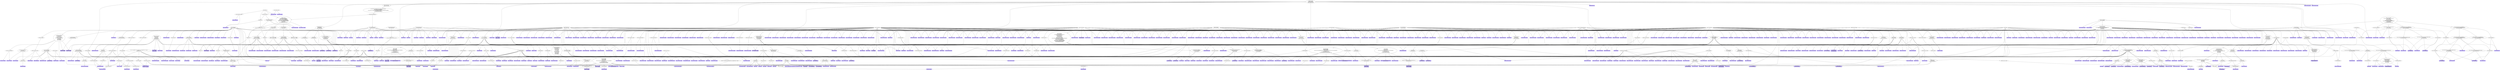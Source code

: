 digraph { 
1721 [shape=box,style=filled,color=".7 .3 1.0",label="[2253,2256,k]"];
1722 [shape=box,style=filled,color=".7 .3 1.0",label="[2255,2256,i][2255,2255,i]\n[2255,(2255,2256),i]"];
1723 [shape=box,style=filled,color=".7 .3 1.0",label="[2255,(2255,2253),i]"];
1724 [shape=box,style=filled,color=".7 .3 1.0",label="[2253,2256,k]"];
1725 [label="[2255,2256,i][2255,2255,i]\n[2255,(2255,2256),i]\n[2252,2256,tmp]\n[1812,(2255,2256),n]\n[1810,2256,this.interpolationPoints]\n[1810,2256,hs]\n[1810,2256,this]"];
1726 [shape=box,style=filled,color=".7 .3 1.0",label="[2255,(2255,2253),i]"];
1727 [label="[1812,(2255,2253),n]"];
1728 [label="[2253,(2254,2255),k]"];
1729 [label="[2253,(2254,2255),k]"];
1730 [label="[1810,(2254,2255),this.modelSecondDerivativesParameters]\n[1810,(2254,2255),this]"];
1731 [shape=box,style=filled,color=".7 .3 1.0",label="[2253,(2254,2253),k]"];
1732 [shape=box,style=filled,color=".7 .3 1.0",label="[2253,(2254,2253),k]"];
1733 [label="[1810,(2254,2253),this.modelSecondDerivativesParameters]\n[1810,(2254,2253),this]"];
1734 [shape=box,style=filled,color=".7 .3 1.0",label="[2241,2246,ih]"];
1735 [shape=box,style=filled,color=".7 .3 1.0",label="[2242,2246,j]\n[2242,(2245,2246),j]"];
1736 [label="[2244,2246,i]\n[2244,(2245,2246),i]"];
1737 [shape=box,style=filled,color=".7 .3 1.0",label="[2244,2246,i]\n[2244,(2245,2246),i]"];
1738 [label="[2249,2246,ih]"];
1739 [shape=box,style=filled,color=".7 .3 1.0",label="[2242,2246,j]\n[2242,(2245,2246),j]"];
1740 [label="[1810,2246,this.modelSecondDerivativesValues]\n[1810,2246,hs]\n[1810,2246,s]\n[1810,2246,this]"];
1741 [shape=box,style=filled,color=".7 .3 1.0",label="[2242,(2245,2248),j]"];
1742 [label="[2242,2248,j]\n[2242,(2244,2245),j]"];
1743 [shape=box,style=filled,color=".7 .3 1.0",label="[2244,(2245,2248),i]"];
1744 [shape=box,style=filled,color=".7 .3 1.0",label="[2244,(2245,2248),i]"];
1745 [label="[2244,2248,i][2244,2244,i]\n[2244,(2244,2245),i]"];
1746 [label="[2249,2248,ih][2249,2249,ih]"];
1747 [shape=box,style=filled,color=".7 .3 1.0",label="[2242,(2245,2248),j]"];
1748 [label="[2242,2248,j]\n[2242,(2244,2245),j]"];
1749 [label="[2244,(2244,2242),i]\n[2244,2248,i][2244,2244,i]\n[2244,(2244,2245),i]\n[2241,2248,ih][2241,2249,ih]\n[1810,2248,this.modelSecondDerivativesValues]\n[1810,2248,hs]\n[1810,2248,s]\n[1810,2248,this]"];
1750 [shape=box,style=filled,color=".7 .3 1.0",label="[2266,2267,i][2266,2266,i]\n[2266,(2266,2267),i]"];
1751 [label="[2266,(2266,2269),i]\n[2266,2267,i][2266,2266,i]\n[2266,(2266,2267),i]\n[1812,(2266,2267),n]\n[1810,2267,hred]\n[1810,2267,hs]"];
1752 [shape=box,style=filled,color=".7 .3 1.0",label="[2244,(2244,2242),i]"];
1753 [label="[2242,2242,j]\n[2242,(2244,2242),j]\n[2242,2243,j]\n[2242,(2242,2243),j]"];
1754 [label="[2242,(2242,2252),j]\n[2242,2242,j]\n[2242,(2244,2242),j]\n[2242,2243,j]\n[2242,(2242,2243),j]\n[1812,(2242,2243),n]\n[1810,2243,hs]"];
1755 [shape=box,style=filled,color=".7 .3 1.0",label="[1830,(2263,2266),itcsav]"];
1756 [shape=box,style=filled,color=".7 .3 1.0",label="[1845,(2263,2266),iterc]"];
1757 [shape=box,style=filled,color=".7 .3 1.0",label="[1965,(2263,2266),iterc]"];
1758 [shape=box,style=filled,color=".7 .3 1.0",label="[2052,(2263,2266),itcsav]"];
1759 [shape=box,style=filled,color=".7 .3 1.0",label="[2059,(2263,2266),iterc]"];
1760 [shape=box,style=filled,color=".7 .3 1.0",label="[2266,(2266,2269),i]"];
1761 [shape=box,style=filled,color=".7 .3 1.0",label="[2269,(1875,2272),state]"];
1762 [shape=box,style=filled,color=".7 .3 1.0",label="[2269,(1875,1877),state]"];
1763 [shape=box,style=filled,color=".7 .3 1.0",label="[2269,(1875,1881),state]"];
1764 [shape=box,style=filled,color=".7 .3 1.0",label="[2269,(1875,1914),state]"];
1765 [shape=box,style=filled,color=".7 .3 1.0",label="[2269,(1875,2022),state]"];
1766 [shape=box,style=filled,color=".7 .3 1.0",label="[2269,(1875,2031),state]"];
1767 [shape=box,style=filled,color=".7 .3 1.0",label="[2269,(1875,2058),state]"];
1768 [shape=box,style=filled,color=".7 .3 1.0",label="[2269,(1875,2129),state]"];
1769 [shape=box,style=filled,color=".7 .3 1.0",label="[2269,(1875,2214),state]"];
1770 [shape=box,style=filled,color=".7 .3 1.0",label="[2269,(1875,2240),state]"];
1771 [label="[1812,(2266,2269),n]"];
1772 [label="[2253,2253,k]\n[2253,(2253,2254),k]"];
1773 [label="[2253,(2253,2260),k]\n[2253,2253,k]\n[2253,(2253,2254),k]\n[1813,(2253,2254),npt]"];
1774 [shape=box,style=filled,color=".7 .3 1.0",label="[1830,(2263,2264),itcsav]"];
1775 [shape=box,style=filled,color=".7 .3 1.0",label="[1845,(2263,2264),iterc]"];
1776 [shape=box,style=filled,color=".7 .3 1.0",label="[1865,(2260,2261),crvmin]"];
1777 [shape=box,style=filled,color=".7 .3 1.0",label="[1865,(2260,2263),crvmin]"];
1778 [shape=box,style=filled,color=".7 .3 1.0",label="[1873,(1875,2240),state]"];
1779 [shape=box,style=filled,color=".7 .3 1.0",label="[1896,(1875,2240),state]"];
1780 [shape=box,style=filled,color=".7 .3 1.0",label="[1903,(1875,2240),state]"];
1781 [shape=box,style=filled,color=".7 .3 1.0",label="[1911,(1875,2240),state]"];
1782 [shape=box,style=filled,color=".7 .3 1.0",label="[1928,(1875,2240),state]"];
1783 [shape=box,style=filled,color=".7 .3 1.0",label="[1965,(2263,2264),iterc]"];
1784 [shape=box,style=filled,color=".7 .3 1.0",label="[1968,(2260,2261),crvmin]"];
1785 [shape=box,style=filled,color=".7 .3 1.0",label="[1968,(2260,2263),crvmin]"];
1786 [shape=box,style=filled,color=".7 .3 1.0",label="[1970,(2260,2261),crvmin]"];
1787 [shape=box,style=filled,color=".7 .3 1.0",label="[1970,(2260,2263),crvmin]"];
1788 [shape=box,style=filled,color=".7 .3 1.0",label="[2002,(1875,2240),state]"];
1789 [shape=box,style=filled,color=".7 .3 1.0",label="[2004,(1875,2240),state]"];
1790 [shape=box,style=filled,color=".7 .3 1.0",label="[2012,(1875,2240),state]"];
1791 [shape=box,style=filled,color=".7 .3 1.0",label="[2015,(1875,2240),state]"];
1792 [shape=box,style=filled,color=".7 .3 1.0",label="[2018,(1875,2240),state]"];
1793 [shape=box,style=filled,color=".7 .3 1.0",label="[2023,(2260,2261),crvmin]"];
1794 [shape=box,style=filled,color=".7 .3 1.0",label="[2023,(2260,2263),crvmin]"];
1795 [shape=box,style=filled,color=".7 .3 1.0",label="[2033,(1875,2240),state]"];
1796 [shape=box,style=filled,color=".7 .3 1.0",label="[2052,(2263,2264),itcsav]"];
1797 [shape=box,style=filled,color=".7 .3 1.0",label="[2053,(1875,2240),state]"];
1798 [shape=box,style=filled,color=".7 .3 1.0",label="[2059,(2263,2264),iterc]"];
1799 [shape=box,style=filled,color=".7 .3 1.0",label="[2062,(1875,2240),state]"];
1800 [shape=box,style=filled,color=".7 .3 1.0",label="[2126,(1875,2240),state]"];
1801 [shape=box,style=filled,color=".7 .3 1.0",label="[2168,(1875,2240),state]"];
1802 [shape=box,style=filled,color=".7 .3 1.0",label="[2179,(1875,2240),state]"];
1803 [shape=box,style=filled,color=".7 .3 1.0",label="[2203,(1875,2240),state]"];
1804 [shape=box,style=filled,color=".7 .3 1.0",label="[2210,(1875,2240),state]"];
1805 [shape=box,style=filled,color=".7 .3 1.0",label="[2242,(2242,2252),j]"];
1806 [shape=box,style=filled,color=".7 .3 1.0",label="[2253,(2253,2260),k]"];
1807 [shape=box,style=filled,color=".7 .3 1.0",label="[2261,(1875,2272),state]"];
1808 [shape=box,style=filled,color=".7 .3 1.0",label="[2261,(1875,1877),state]"];
1809 [shape=box,style=filled,color=".7 .3 1.0",label="[2261,(1875,1881),state]"];
1810 [shape=box,style=filled,color=".7 .3 1.0",label="[2261,(1875,1914),state]"];
1811 [shape=box,style=filled,color=".7 .3 1.0",label="[2261,(1875,2022),state]"];
1812 [shape=box,style=filled,color=".7 .3 1.0",label="[2261,(1875,2031),state]"];
1813 [shape=box,style=filled,color=".7 .3 1.0",label="[2261,(1875,2058),state]"];
1814 [shape=box,style=filled,color=".7 .3 1.0",label="[2261,(1875,2129),state]"];
1815 [shape=box,style=filled,color=".7 .3 1.0",label="[2261,(1875,2214),state]"];
1816 [shape=box,style=filled,color=".7 .3 1.0",label="[2261,(1875,2240),state]"];
1817 [shape=box,style=filled,color=".7 .3 1.0",label="[2264,(1875,2272),state]"];
1818 [shape=box,style=filled,color=".7 .3 1.0",label="[2264,(1875,1877),state]"];
1819 [shape=box,style=filled,color=".7 .3 1.0",label="[2264,(1875,1881),state]"];
1820 [shape=box,style=filled,color=".7 .3 1.0",label="[2264,(1875,1914),state]"];
1821 [shape=box,style=filled,color=".7 .3 1.0",label="[2264,(1875,2022),state]"];
1822 [shape=box,style=filled,color=".7 .3 1.0",label="[2264,(1875,2031),state]"];
1823 [shape=box,style=filled,color=".7 .3 1.0",label="[2264,(1875,2058),state]"];
1824 [shape=box,style=filled,color=".7 .3 1.0",label="[2264,(1875,2129),state]"];
1825 [shape=box,style=filled,color=".7 .3 1.0",label="[2264,(1875,2214),state]"];
1826 [shape=box,style=filled,color=".7 .3 1.0",label="[2264,(1875,2240),state]"];
1827 [label="[1813,(2253,2260),npt]\n[1812,(2242,2252),n]\n[1810,2252,this.modelSecondDerivativesParameters]\n[1810,2252,this.interpolationPoints]\n[1810,2252,s]\n[1810,2252,this]"];
1828 [shape=box,style=filled,color=".7 .3 1.0",label="[2216,2226,i]\n[2216,(2225,2226),i]"];
1829 [shape=box,style=filled,color=".7 .3 1.0",label="[2216,2226,i]\n[2216,(2225,2226),i]"];
1830 [label="[1810,2226,this.newPoint]\n[1810,2226,this.upperDifference]\n[1810,(2225,2226),xbdi]\n[1810,2226,this]"];
1831 [shape=box,style=filled,color=".7 .3 1.0",label="[2216,2223,i]\n[2216,(2222,2223),i]"];
1832 [shape=box,style=filled,color=".7 .3 1.0",label="[2216,2223,i]\n[2216,(2222,2223),i]"];
1833 [label="[1810,2223,this.newPoint]\n[1810,2223,this.lowerDifference]\n[1810,(2222,2223),xbdi]\n[1810,2223,this]"];
1834 [shape=box,style=filled,color=".7 .3 1.0",label="[2216,(2222,2225),i]"];
1835 [shape=box,style=filled,color=".7 .3 1.0",label="[2216,(2222,2225),i]"];
1836 [label="[1810,(2222,2225),xbdi]"];
1837 [shape=box,style=filled,color=".7 .3 1.0",label="[2216,(2225,2228),i]"];
1838 [shape=box,style=filled,color=".7 .3 1.0",label="[2216,(2225,2228),i]"];
1839 [label="[1810,(2225,2228),xbdi]"];
1840 [label="[2216,2228,i][2216,2230,i][2216,2216,i]\n[2216,2219,i][2216,2221,i]\n[2216,(2216,2219),i]\n[2231,2231,dsq]"];
1841 [label="[2216,(2216,2233),i]\n[2231,2233,dsq]\n[2216,2228,i][2216,2230,i][2216,2216,i]\n[2216,2219,i][2216,2221,i]\n[2216,(2216,2219),i]\n[2215,2231,dsq]\n[1812,(2216,2219),n]\n[1810,2228,this.newPoint]\n[1810,2221,this.newPoint]\n[1810,2228,this.trialStepPoint][1810,2230,this.trialStepPoint]\n[1810,2219,this.trialStepPoint]\n[1810,2219,this.upperDifference]\n[1810,2221,this.lowerDifference]\n[1810,2228,this.trustRegionCenterOffset]\n[1810,2219,this.trustRegionCenterOffset]\n[1810,2228,this][1810,2230,this]\n[1810,2219,this][1810,2221,this]"];
1842 [shape=box,style=filled,color=".7 .3 1.0",label="[2188,2191,i][2188,2192,i][2188,2194,i]\n[2188,(2190,2191),i]"];
1843 [shape=box,style=filled,color=".7 .3 1.0",label="[2192,2177,dredg]"];
1844 [shape=box,style=filled,color=".7 .3 1.0",label="[2192,2153,dredg]"];
1845 [shape=box,style=filled,color=".7 .3 1.0",label="[2192,2067,dredg]"];
1846 [shape=box,style=filled,color=".7 .3 1.0",label="[2195,2060,gredsq]"];
1847 [label="[2192,2060,dredg]"];
1848 [shape=box,style=filled,color=".7 .3 1.0",label="[2195,2195,gredsq]\n[2192,2192,dredg]"];
1849 [shape=box,style=filled,color=".7 .3 1.0",label="[2195,2017,gredsq]"];
1850 [shape=box,style=filled,color=".7 .3 1.0",label="[2195,1973,gredsq]"];
1851 [shape=box,style=filled,color=".7 .3 1.0",label="[2195,1939,gredsq]"];
1852 [shape=box,style=filled,color=".7 .3 1.0",label="[2195,(1902,1903),gredsq]"];
1853 [shape=box,style=filled,color=".7 .3 1.0",label="[2195,(1902,1911),gredsq]"];
1854 [label="[2188,2191,i][2188,2192,i][2188,2194,i]\n[2188,(2190,2191),i]"];
1855 [label="[2187,2195,gredsq]\n[2186,2192,dredg]\n[2175,2191,sth]\n[2174,2191,cth]\n[1810,2191,this.trialStepPoint][1810,2192,this.trialStepPoint]\n[1810,2191,s]\n[1810,(2190,2191),xbdi]\n[1810,2192,gnew][1810,2194,gnew]\n[1810,2191,this][1810,2192,this]"];
1856 [shape=box,style=filled,color=".7 .3 1.0",label="[2133,2135,i][2133,2136,i][2133,2137,i]\n[2133,(2134,2135),i]"];
1857 [shape=box,style=filled,color=".7 .3 1.0",label="[2137,2176,dhd]\n[2136,2176,dhs]\n[2135,2176,shs]"];
1858 [shape=box,style=filled,color=".7 .3 1.0",label="[2137,2152,dhd]\n[2136,2152,dhs]\n[2135,2152,shs]"];
1859 [shape=box,style=filled,color=".7 .3 1.0",label="[2137,2137,dhd]\n[2136,2136,dhs]\n[2135,2135,shs]"];
1860 [label="[2133,2135,i][2133,2136,i][2133,2137,i]\n[2133,(2134,2135),i]"];
1861 [label="[2132,2137,dhd]\n[2131,2136,dhs]\n[2130,2135,shs]\n[1810,2136,this.trialStepPoint][1810,2137,this.trialStepPoint]\n[1810,2137,hred]\n[1810,2135,hs][1810,2136,hs]\n[1810,2135,s]\n[1810,(2134,2135),xbdi]\n[1810,2136,this][1810,2137,this]"];
1862 [shape=box,style=filled,color=".7 .3 1.0",label="[2079,(2115,2116),angbd]"];
1863 [shape=box,style=filled,color=".7 .3 1.0",label="[2079,(2115,2081),angbd]"];
1864 [shape=box,style=filled,color=".7 .3 1.0",label="[2081,2117,i]"];
1865 [label="[2081,2114,i]"];
1866 [shape=box,style=filled,color=".7 .3 1.0",label="[2105,(2115,2116),angbd]"];
1867 [shape=box,style=filled,color=".7 .3 1.0",label="[2116,2172,angbd]"];
1868 [shape=box,style=filled,color=".7 .3 1.0",label="[2116,2150,angbd]"];
1869 [shape=box,style=filled,color=".7 .3 1.0",label="[2117,2202,iact]"];
1870 [label="[2117,(2200,2200),iact]"];
1871 [shape=box,style=filled,color=".7 .3 1.0",label="[2117,(2200,2209),iact]"];
1872 [label="[2116,2148,angbd]"];
1873 [shape=box,style=filled,color=".7 .3 1.0",label="[2116,(2115,2116),angbd]"];
1874 [shape=box,style=filled,color=".7 .3 1.0",label="[2116,(2115,2081),angbd]"];
1875 [shape=box,style=filled,color=".7 .3 1.0",label="[2116,(2104,2105),angbd]"];
1876 [shape=box,style=filled,color=".7 .3 1.0",label="[2116,(2104,2111),angbd]"];
1877 [label="[2118,2202,xsav]"];
1878 [label="[2081,2117,i]"];
1879 [label="[2114,2116,temp]\n[2114,(2115,2116),temp]\n[2084,2116,tempb]\n[2084,(2115,2116),tempb]"];
1880 [shape=box,style=filled,color=".7 .3 1.0",label="[2105,(2115,2081),angbd]"];
1881 [label="[2114,(2115,2081),temp]\n[2084,(2115,2081),tempb]"];
1882 [label="[2081,2114,i]"];
1883 [label="[2112,2114,temp]\n[2112,(2113,2114),temp]\n[1810,2114,s]"];
1884 [shape=box,style=filled,color=".7 .3 1.0",label="[2081,2106,i]"];
1885 [label="[2079,(2104,2105),angbd]"];
1886 [shape=box,style=filled,color=".7 .3 1.0",label="[2079,(2104,2111),angbd]"];
1887 [label="[2081,2103,i]"];
1888 [shape=box,style=filled,color=".7 .3 1.0",label="[2105,2172,angbd]"];
1889 [shape=box,style=filled,color=".7 .3 1.0",label="[2105,2150,angbd]"];
1890 [shape=box,style=filled,color=".7 .3 1.0",label="[2106,2202,iact]"];
1891 [label="[2106,(2200,2200),iact]"];
1892 [shape=box,style=filled,color=".7 .3 1.0",label="[2106,(2200,2209),iact]"];
1893 [label="[2105,2148,angbd]"];
1894 [shape=box,style=filled,color=".7 .3 1.0",label="[2105,(2104,2105),angbd]"];
1895 [shape=box,style=filled,color=".7 .3 1.0",label="[2105,(2104,2111),angbd]"];
1896 [label="[2107,2202,xsav]"];
1897 [label="[2081,2106,i]"];
1898 [label="[2103,2105,temp]\n[2103,(2104,2105),temp]\n[2083,2105,tempa]\n[2083,(2104,2105),tempa]"];
1899 [label="[2103,(2104,2111),temp]\n[2083,(2104,2111),tempa]"];
1900 [label="[2081,2103,i]"];
1901 [label="[2101,2103,temp]\n[2101,(2102,2103),temp]\n[1810,2103,s]"];
1902 [label="[2081,2111,i]\n[2081,2095,i][2081,2097,i][2081,2100,i]"];
1903 [shape=box,style=filled,color=".7 .3 1.0",label="[2101,(2102,2111),temp]"];
1904 [shape=box,style=filled,color=".7 .3 1.0",label="[2112,(2113,2081),temp]"];
1905 [label="[2081,2111,i]\n[2081,2095,i][2081,2097,i][2081,2100,i]"];
1906 [label="[2098,2112,ssq]\n[2084,(2089,2095),tempb]\n[1810,2095,this.trialStepPoint]\n[1810,2111,this.upperDifference]\n[1810,2100,this.lowerDifference]\n[1810,2111,this.trustRegionCenterOffset]\n[1810,2100,this.trustRegionCenterOffset]\n[1810,2097,s]\n[1810,2111,this]\n[1810,2095,this][1810,2100,this]"];
1907 [shape=box,style=filled,color=".7 .3 1.0",label="[1846,2090,nact]"];
1908 [shape=box,style=filled,color=".7 .3 1.0",label="[1858,2090,nact]"];
1909 [shape=box,style=filled,color=".7 .3 1.0",label="[1993,2090,nact]"];
1910 [shape=box,style=filled,color=".7 .3 1.0",label="[2081,2091,i]"];
1911 [shape=box,style=filled,color=".7 .3 1.0",label="[2086,2090,nact]"];
1912 [shape=box,style=filled,color=".7 .3 1.0",label="[2090,2201,nact]"];
1913 [shape=box,style=filled,color=".7 .3 1.0",label="[2090,2090,nact]"];
1914 [shape=box,style=filled,color=".7 .3 1.0",label="[2090,2086,nact]"];
1915 [shape=box,style=filled,color=".7 .3 1.0",label="[2090,(2032,2033),nact]"];
1916 [shape=box,style=filled,color=".7 .3 1.0",label="[2090,(2032,2035),nact]"];
1917 [shape=box,style=filled,color=".7 .3 1.0",label="[2090,1993,nact]"];
1918 [shape=box,style=filled,color=".7 .3 1.0",label="[2090,1900,nact]"];
1919 [shape=box,style=filled,color=".7 .3 1.0",label="[2081,2091,i]"];
1920 [shape=box,style=filled,color=".7 .3 1.0",label="[2201,2090,nact]"];
1921 [label="[2084,(2089,2090),tempb]\n[1810,2091,xbdi]"];
1922 [shape=box,style=filled,color=".7 .3 1.0",label="[1846,2086,nact]"];
1923 [shape=box,style=filled,color=".7 .3 1.0",label="[1858,2086,nact]"];
1924 [shape=box,style=filled,color=".7 .3 1.0",label="[1993,2086,nact]"];
1925 [shape=box,style=filled,color=".7 .3 1.0",label="[2081,2087,i]"];
1926 [shape=box,style=filled,color=".7 .3 1.0",label="[2086,2201,nact]"];
1927 [shape=box,style=filled,color=".7 .3 1.0",label="[2086,2086,nact]"];
1928 [shape=box,style=filled,color=".7 .3 1.0",label="[2086,(2032,2033),nact]"];
1929 [shape=box,style=filled,color=".7 .3 1.0",label="[2086,(2032,2035),nact]"];
1930 [shape=box,style=filled,color=".7 .3 1.0",label="[2086,1993,nact]"];
1931 [shape=box,style=filled,color=".7 .3 1.0",label="[2086,1900,nact]"];
1932 [shape=box,style=filled,color=".7 .3 1.0",label="[2081,2087,i]"];
1933 [shape=box,style=filled,color=".7 .3 1.0",label="[2201,2086,nact]"];
1934 [label="[2083,(2085,2086),tempa]\n[1810,2087,xbdi]"];
1935 [label="[2081,2083,i][2081,2084,i]\n[2081,(2082,2083),i]"];
1936 [label="[2083,(2085,2089),tempa]"];
1937 [label="[2081,2083,i][2081,2084,i]\n[2081,(2082,2083),i]"];
1938 [label="[1810,2083,this.trialStepPoint][1810,2084,this.trialStepPoint]\n[1810,2084,this.upperDifference]\n[1810,2083,this.lowerDifference]\n[1810,2083,this.trustRegionCenterOffset][1810,2084,this.trustRegionCenterOffset]\n[1810,(2082,2083),xbdi]\n[1810,2083,this][1810,2084,this]"];
1939 [shape=box,style=filled,color=".7 .3 1.0",label="[1826,2067,dredg]"];
1940 [label="[1829,2067,dredsq]"];
1941 [shape=box,style=filled,color=".7 .3 1.0",label="[2036,2067,dredg]"];
1942 [label="[2035,2067,dredsq]"];
1943 [shape=box,style=filled,color=".7 .3 1.0",label="[2043,2067,dredg]"];
1944 [label="[2042,2067,dredsq]"];
1945 [shape=box,style=filled,color=".7 .3 1.0",label="[2065,2067,i]\n[2065,(2066,2067),i]"];
1946 [shape=box,style=filled,color=".7 .3 1.0",label="[2065,2067,i]\n[2065,(2066,2067),i]"];
1947 [shape=box,style=filled,color=".7 .3 1.0",label="[2186,2067,dredg]"];
1948 [label="[2064,2067,temp]\n[1810,2067,this.trialStepPoint]\n[1810,2067,s]\n[1810,(2066,2067),xbdi]\n[1810,2067,gnew]\n[1810,2067,this]"];
1949 [shape=box,style=filled,color=".7 .3 1.0",label="[2038,2041,i][2038,2043,i][2038,2045,i][2038,2047,i]\n[2038,(2039,2041),i]"];
1950 [shape=box,style=filled,color=".7 .3 1.0",label="[2046,2060,gredsq]"];
1951 [label="[2043,2060,dredg]"];
1952 [label="[2042,2060,dredsq]"];
1953 [shape=box,style=filled,color=".7 .3 1.0",label="[2046,2046,gredsq]\n[2043,2043,dredg]\n[2042,2042,dredsq]"];
1954 [shape=box,style=filled,color=".7 .3 1.0",label="[2043,2177,dredg]"];
1955 [shape=box,style=filled,color=".7 .3 1.0",label="[2043,2153,dredg]"];
1956 [shape=box,style=filled,color=".7 .3 1.0",label="[2046,2017,gredsq]"];
1957 [shape=box,style=filled,color=".7 .3 1.0",label="[2046,1973,gredsq]"];
1958 [shape=box,style=filled,color=".7 .3 1.0",label="[2046,1939,gredsq]"];
1959 [shape=box,style=filled,color=".7 .3 1.0",label="[2046,(1902,1903),gredsq]"];
1960 [shape=box,style=filled,color=".7 .3 1.0",label="[2046,(1902,1911),gredsq]"];
1961 [label="[2038,2041,i][2038,2043,i][2038,2045,i][2038,2047,i]\n[2038,(2039,2041),i]"];
1962 [label="[2037,2046,gredsq]\n[2036,2043,dredg]\n[2035,2042,dredsq]\n[1810,2041,this.trialStepPoint][1810,2043,this.trialStepPoint][1810,2047,this.trialStepPoint]\n[1810,2047,s]\n[1810,(2039,2041),xbdi]\n[1810,2043,gnew][1810,2045,gnew]\n[1810,2041,this][1810,2043,this][1810,2047,this]"];
1963 [shape=box,style=filled,color=".7 .3 1.0",label="[1945,1996,iact]\n[1945,(1995,1996),iact]"];
1964 [shape=box,style=filled,color=".7 .3 1.0",label="[1956,1996,iact]\n[1956,(1995,1996),iact]"];
1965 [label="[1810,(1995,1996),s]\n[1810,1996,xbdi]"];
1966 [shape=box,style=filled,color=".7 .3 1.0",label="[1945,(1995,1999),iact]"];
1967 [shape=box,style=filled,color=".7 .3 1.0",label="[1956,(1995,1999),iact]"];
1968 [label="[1810,(1995,1999),s]"];
1969 [shape=box,style=filled,color=".7 .3 1.0",label="[1846,1993,nact]"];
1970 [shape=box,style=filled,color=".7 .3 1.0",label="[1858,1993,nact]"];
1971 [label="[1945,1999,iact]\n[1945,1994,iact]\n[1945,(1992,1993),iact]"];
1972 [label="[1956,1999,iact]\n[1956,1994,iact]\n[1956,(1992,1993),iact]"];
1973 [shape=box,style=filled,color=".7 .3 1.0",label="[1993,2201,nact]"];
1974 [shape=box,style=filled,color=".7 .3 1.0",label="[1993,(2032,2033),nact]"];
1975 [shape=box,style=filled,color=".7 .3 1.0",label="[1993,(2032,2035),nact]"];
1976 [shape=box,style=filled,color=".7 .3 1.0",label="[1993,1993,nact]"];
1977 [shape=box,style=filled,color=".7 .3 1.0",label="[1993,1900,nact]"];
1978 [shape=box,style=filled,color=".7 .3 1.0",label="[2002,(1875,2272),state]"];
1979 [shape=box,style=filled,color=".7 .3 1.0",label="[2002,(1875,1877),state]"];
1980 [shape=box,style=filled,color=".7 .3 1.0",label="[2002,(1875,1881),state]"];
1981 [shape=box,style=filled,color=".7 .3 1.0",label="[2002,(1875,1914),state]"];
1982 [shape=box,style=filled,color=".7 .3 1.0",label="[2002,(1875,2022),state]"];
1983 [shape=box,style=filled,color=".7 .3 1.0",label="[2002,(1875,2031),state]"];
1984 [shape=box,style=filled,color=".7 .3 1.0",label="[2002,(1875,2058),state]"];
1985 [shape=box,style=filled,color=".7 .3 1.0",label="[2002,(1875,2129),state]"];
1986 [shape=box,style=filled,color=".7 .3 1.0",label="[2002,(1875,2214),state]"];
1987 [label="[2000,(2001,2002),delsq]"];
1988 [shape=box,style=filled,color=".7 .3 1.0",label="[2004,(1875,2272),state]"];
1989 [shape=box,style=filled,color=".7 .3 1.0",label="[2004,(1875,1877),state]"];
1990 [shape=box,style=filled,color=".7 .3 1.0",label="[2004,(1875,1881),state]"];
1991 [shape=box,style=filled,color=".7 .3 1.0",label="[2004,(1875,1914),state]"];
1992 [shape=box,style=filled,color=".7 .3 1.0",label="[2004,(1875,2022),state]"];
1993 [shape=box,style=filled,color=".7 .3 1.0",label="[2004,(1875,2031),state]"];
1994 [shape=box,style=filled,color=".7 .3 1.0",label="[2004,(1875,2058),state]"];
1995 [shape=box,style=filled,color=".7 .3 1.0",label="[2004,(1875,2129),state]"];
1996 [shape=box,style=filled,color=".7 .3 1.0",label="[2004,(1875,2214),state]"];
1997 [label="[2000,(2001,2004),delsq]"];
1998 [label="[2000,2000,delsq]"];
1999 [label="[2000,1915,delsq]"];
2000 [shape=box,style=filled,color=".7 .3 1.0",label="[2000,(1902,1903),delsq]"];
2001 [shape=box,style=filled,color=".7 .3 1.0",label="[2000,(1902,1911),delsq]"];
2002 [shape=box,style=filled,color=".7 .3 1.0",label="[2201,1993,nact]"];
2003 [label="[1863,2000,delsq]\n[1810,1999,this.trialStepPoint]\n[1810,1994,xbdi]\n[1810,1999,this]"];
2004 [shape=box,style=filled,color=".7 .3 1.0",label="[1975,1979,i]\n[1975,(1977,1979),i]"];
2005 [shape=box,style=filled,color=".7 .3 1.0",label="[1980,2060,gredsq]"];
2006 [shape=box,style=filled,color=".7 .3 1.0",label="[1980,1973,gredsq]"];
2007 [shape=box,style=filled,color=".7 .3 1.0",label="[1980,1939,gredsq]"];
2008 [shape=box,style=filled,color=".7 .3 1.0",label="[1980,(1902,1903),gredsq]"];
2009 [shape=box,style=filled,color=".7 .3 1.0",label="[1980,(1902,1911),gredsq]"];
2010 [shape=box,style=filled,color=".7 .3 1.0",label="[1980,2017,gredsq]"];
2011 [shape=box,style=filled,color=".7 .3 1.0",label="[1980,1980,gredsq]"];
2012 [label="[1975,1979,i]\n[1975,(1977,1979),i]"];
2013 [label="[1974,1980,gredsq]\n[1810,(1977,1979),xbdi]\n[1810,1979,gnew]"];
2014 [shape=box,style=filled,color=".7 .3 1.0",label="[1975,(1977,1982),i]"];
2015 [shape=box,style=filled,color=".7 .3 1.0",label="[1975,(1977,1982),i]"];
2016 [label="[1810,(1977,1982),xbdi]"];
2017 [shape=box,style=filled,color=".7 .3 1.0",label="[1936,1982,stplen]\n[1936,1976,stplen]"];
2018 [shape=box,style=filled,color=".7 .3 1.0",label="[1939,1982,stplen]\n[1939,1976,stplen]"];
2019 [shape=box,style=filled,color=".7 .3 1.0",label="[1955,1982,stplen]\n[1955,1976,stplen]"];
2020 [label="[1975,1982,i][1975,1975,i]\n[1975,1976,i]\n[1975,(1975,1976),i]"];
2021 [label="[1975,(1975,1985),i]\n[1975,1982,i][1975,1975,i]\n[1975,1976,i]\n[1975,(1975,1976),i]\n[1812,(1975,1976),n]\n[1810,1982,this.trialStepPoint]\n[1810,1976,hs]\n[1810,1982,s]\n[1810,1976,gnew]\n[1810,1982,this]"];
2022 [shape=box,style=filled,color=".7 .3 1.0",label="[1946,1952,i]\n[1946,(1949,1952),i]"];
2023 [shape=box,style=filled,color=".7 .3 1.0",label="[1952,1955,temp]\n[1952,(1954,1955),temp]"];
2024 [shape=box,style=filled,color=".7 .3 1.0",label="[1952,(1954,1946),temp]"];
2025 [shape=box,style=filled,color=".7 .3 1.0",label="[1946,1952,i]\n[1946,(1949,1952),i]"];
2026 [label="[1948,1952,xsum]\n[1810,1952,this.lowerDifference]\n[1810,1952,s]\n[1810,(1949,1952),s]\n[1810,1952,this]"];
2027 [shape=box,style=filled,color=".7 .3 1.0",label="[1946,1950,i]\n[1946,(1949,1950),i]"];
2028 [shape=box,style=filled,color=".7 .3 1.0",label="[1950,1955,temp]\n[1950,(1954,1955),temp]"];
2029 [shape=box,style=filled,color=".7 .3 1.0",label="[1950,(1954,1946),temp]"];
2030 [shape=box,style=filled,color=".7 .3 1.0",label="[1946,1950,i]\n[1946,(1949,1950),i]"];
2031 [label="[1948,1950,xsum]\n[1810,1950,this.upperDifference]\n[1810,1950,s]\n[1810,(1949,1950),s]\n[1810,1950,this]"];
2032 [shape=box,style=filled,color=".7 .3 1.0",label="[1936,(1954,1955),stplen]"];
2033 [shape=box,style=filled,color=".7 .3 1.0",label="[1936,(1954,1946),stplen]"];
2034 [shape=box,style=filled,color=".7 .3 1.0",label="[1939,(1954,1955),stplen]"];
2035 [shape=box,style=filled,color=".7 .3 1.0",label="[1939,(1954,1946),stplen]"];
2036 [shape=box,style=filled,color=".7 .3 1.0",label="[1946,1956,i]"];
2037 [label="[1946,1948,i]\n[1946,(1947,1948),i]"];
2038 [shape=box,style=filled,color=".7 .3 1.0",label="[1956,(1967,1967),iact]"];
2039 [shape=box,style=filled,color=".7 .3 1.0",label="[1956,(1967,1973),iact]"];
2040 [label="[1955,1985,stplen]\n[1955,(1964,1965),stplen]"];
2041 [shape=box,style=filled,color=".7 .3 1.0",label="[1955,(1964,1992),stplen]"];
2042 [shape=box,style=filled,color=".7 .3 1.0",label="[1955,(2010,2011),stplen]"];
2043 [shape=box,style=filled,color=".7 .3 1.0",label="[1955,(2010,2022),stplen]"];
2044 [shape=box,style=filled,color=".7 .3 1.0",label="[1955,(1954,1955),stplen]"];
2045 [shape=box,style=filled,color=".7 .3 1.0",label="[1955,(1954,1946),stplen]"];
2046 [label="[1956,(1992,2010),iact]"];
2047 [shape=box,style=filled,color=".7 .3 1.0",label="[1956,2202,iact]"];
2048 [label="[1956,(2200,2200),iact]"];
2049 [shape=box,style=filled,color=".7 .3 1.0",label="[1956,(2200,2209),iact]"];
2050 [label="[1946,1956,i]"];
2051 [label="[1946,1948,i]\n[1946,(1947,1948),i]"];
2052 [label="[1810,1948,this.trialStepPoint]\n[1810,1948,this.trustRegionCenterOffset]\n[1810,(1947,1948),s]\n[1810,1948,this]"];
2053 [shape=box,style=filled,color=".7 .3 1.0",label="[1918,1921,i][1918,1923,i][1918,1924,i]\n[1918,(1919,1921),i]"];
2054 [shape=box,style=filled,color=".7 .3 1.0",label="[1922,(1927,1928),resid]"];
2055 [shape=box,style=filled,color=".7 .3 1.0",label="[1923,1934,ds]\n[1923,(1931,1934),ds]\n[1922,1934,resid]"];
2056 [shape=box,style=filled,color=".7 .3 1.0",label="[1923,1932,ds]\n[1923,(1931,1932),ds]"];
2057 [shape=box,style=filled,color=".7 .3 1.0",label="[1924,1939,shs]\n[1924,(1937,1939),shs]"];
2058 [shape=box,style=filled,color=".7 .3 1.0",label="[1924,(1937,1945),shs]"];
2059 [shape=box,style=filled,color=".7 .3 1.0",label="[1924,1985,shs]\n[1924,1966,shs]"];
2060 [label="[1923,1930,ds]\n[1922,1930,resid]\n[1922,(1927,1930),resid]"];
2061 [shape=box,style=filled,color=".7 .3 1.0",label="[1924,1924,shs]\n[1923,1923,ds]\n[1922,1922,resid]"];
2062 [label="[1918,1921,i][1918,1923,i][1918,1924,i]\n[1918,(1919,1921),i]"];
2063 [label="[1917,1924,shs]\n[1916,1923,ds]\n[1915,1922,resid]\n[1810,1921,this.trialStepPoint][1810,1923,this.trialStepPoint]\n[1810,1924,hs]\n[1810,1923,s][1810,1924,s]\n[1810,(1919,1921),xbdi]\n[1810,1921,this][1810,1923,this]"];
2064 [shape=box,style=filled,color=".7 .3 1.0",label="[1847,1851,i]\n[1847,(1850,1851),i]"];
2065 [shape=box,style=filled,color=".7 .3 1.0",label="[1847,1851,i]\n[1847,(1850,1851),i]"];
2066 [label="[1810,(1850,1851),this.gradientAtTrustRegionCenter]\n[1810,1851,xbdi]\n[1810,(1850,1851),this]"];
2067 [shape=box,style=filled,color=".7 .3 1.0",label="[1847,(1850,1857),i]"];
2068 [shape=box,style=filled,color=".7 .3 1.0",label="[1847,(1850,1857),i]"];
2069 [label="[1810,(1850,1857),this.gradientAtTrustRegionCenter]\n[1810,(1850,1857),this]"];
2070 [label="[1847,(1849,1850),i]"];
2071 [label="[1847,(1849,1850),i]"];
2072 [label="[1810,(1849,1850),this.lowerDifference]\n[1810,(1849,1850),this.trustRegionCenterOffset]\n[1810,(1849,1850),this]"];
2073 [shape=box,style=filled,color=".7 .3 1.0",label="[1847,1855,i]\n[1847,(1853,1855),i]"];
2074 [shape=box,style=filled,color=".7 .3 1.0",label="[1847,1855,i]\n[1847,(1853,1855),i]"];
2075 [label="[1810,(1853,1855),this.gradientAtTrustRegionCenter]\n[1810,1855,xbdi]\n[1810,(1853,1855),this]"];
2076 [shape=box,style=filled,color=".7 .3 1.0",label="[1847,(1853,1857),i]"];
2077 [shape=box,style=filled,color=".7 .3 1.0",label="[1847,(1853,1857),i]"];
2078 [label="[1810,(1853,1857),this.gradientAtTrustRegionCenter]\n[1810,(1853,1857),this]"];
2079 [label="[1847,(1853,1853),i]"];
2080 [label="[1847,(1853,1853),i]"];
2081 [label="[1810,(1853,1853),this.upperDifference]\n[1810,(1853,1853),this.trustRegionCenterOffset]\n[1810,(1853,1853),this]"];
2082 [shape=box,style=filled,color=".7 .3 1.0",label="[1847,(1853,1857),i]"];
2083 [shape=box,style=filled,color=".7 .3 1.0",label="[1847,(1853,1857),i]"];
2084 [label="[1810,(1853,1857),this.upperDifference]\n[1810,(1853,1857),this.trustRegionCenterOffset]\n[1810,(1853,1857),this]"];
2085 [label="[1847,(1849,1853),i]"];
2086 [label="[1847,(1849,1853),i]"];
2087 [label="[1810,(1849,1853),this.lowerDifference]\n[1810,(1849,1853),this.trustRegionCenterOffset]\n[1810,(1849,1853),this]"];
2088 [shape=box,style=filled,color=".7 .3 1.0",label="[1847,(1857,1858),i]"];
2089 [shape=box,style=filled,color=".7 .3 1.0",label="[1858,2201,nact]"];
2090 [shape=box,style=filled,color=".7 .3 1.0",label="[1858,(2032,2033),nact]"];
2091 [shape=box,style=filled,color=".7 .3 1.0",label="[1858,(2032,2035),nact]"];
2092 [shape=box,style=filled,color=".7 .3 1.0",label="[1858,1900,nact]"];
2093 [shape=box,style=filled,color=".7 .3 1.0",label="[1858,1858,nact]"];
2094 [label="[1847,(1857,1858),i]"];
2095 [label="[1846,1858,nact]\n[1810,(1857,1858),xbdi]"];
2096 [shape=box,style=filled,color=".7 .3 1.0",label="[1847,(1857,1860),i]"];
2097 [shape=box,style=filled,color=".7 .3 1.0",label="[1847,(1857,1860),i]"];
2098 [label="[1810,(1857,1860),xbdi]"];
2099 [label="[1847,1860,i][1847,1861,i][1847,1847,i]\n[1847,1848,i]\n[1847,(1847,1848),i]"];
2100 [label="[1847,(1847,1863),i]\n[1847,1860,i][1847,1861,i][1847,1847,i]\n[1847,1848,i]\n[1847,(1847,1848),i]\n[1812,(1847,1848),n]\n[1810,1860,this.trialStepPoint]\n[1810,1861,this.gradientAtTrustRegionCenter]\n[1810,1848,xbdi]\n[1810,1861,gnew]\n[1810,1860,this][1810,1861,this]"];
2101 [shape=box,style=filled,color=".7 .3 1.0",label="[2188,(2190,2197),i]"];
2102 [shape=box,style=filled,color=".7 .3 1.0",label="[2188,(2190,2197),i]"];
2103 [label="[1810,(2190,2197),xbdi]"];
2104 [label="[2188,2197,i][2188,2188,i]\n[2188,2189,i]\n[2188,(2188,2189),i]"];
2105 [label="[2188,(2188,2199),i]\n[2188,2197,i][2188,2188,i]\n[2188,2189,i]\n[2188,(2188,2189),i]\n[2175,2197,sth]\n[2175,2189,sth]\n[2174,2197,cth]\n[2174,2189,cth]\n[1812,(2188,2189),n]\n[1810,2197,hred]\n[1810,2189,hred]\n[1810,2197,hs]\n[1810,2189,hs]\n[1810,2189,gnew]"];
2106 [shape=box,style=filled,color=".7 .3 1.0",label="[1821,1889,beta]\n[1821,(1886,1889),beta]"];
2107 [shape=box,style=filled,color=".7 .3 1.0",label="[1878,1889,beta]\n[1878,(1886,1889),beta]"];
2108 [shape=box,style=filled,color=".7 .3 1.0",label="[1883,1889,i]"];
2109 [shape=box,style=filled,color=".7 .3 1.0",label="[1883,1889,i]"];
2110 [shape=box,style=filled,color=".7 .3 1.0",label="[2017,1889,beta]\n[2017,(1886,1889),beta]"];
2111 [label="[1810,1889,s]\n[1810,1889,gnew]"];
2112 [shape=box,style=filled,color=".7 .3 1.0",label="[1821,(1886,1887),beta]"];
2113 [shape=box,style=filled,color=".7 .3 1.0",label="[1878,(1886,1887),beta]"];
2114 [shape=box,style=filled,color=".7 .3 1.0",label="[1883,1887,i]"];
2115 [shape=box,style=filled,color=".7 .3 1.0",label="[1883,1887,i]"];
2116 [shape=box,style=filled,color=".7 .3 1.0",label="[2017,(1886,1887),beta]"];
2117 [label="[1810,1887,s]\n[1810,1887,gnew]"];
2118 [shape=box,style=filled,color=".7 .3 1.0",label="[1822,2202,iact]"];
2119 [label="[1826,2202,xsav]"];
2120 [shape=box,style=filled,color=".7 .3 1.0",label="[1846,2201,nact]"];
2121 [shape=box,style=filled,color=".7 .3 1.0",label="[1945,2202,iact]"];
2122 [shape=box,style=filled,color=".7 .3 1.0",label="[2080,2202,iact]"];
2123 [shape=box,style=filled,color=".7 .3 1.0",label="[2146,(2200,2201),isav]"];
2124 [shape=box,style=filled,color=".7 .3 1.0",label="[2156,(2200,2201),isav]"];
2125 [shape=box,style=filled,color=".7 .3 1.0",label="[2201,2201,nact]"];
2126 [shape=box,style=filled,color=".7 .3 1.0",label="[2201,(2032,2033),nact]"];
2127 [shape=box,style=filled,color=".7 .3 1.0",label="[2201,(2032,2035),nact]"];
2128 [shape=box,style=filled,color=".7 .3 1.0",label="[2201,1900,nact]"];
2129 [shape=box,style=filled,color=".7 .3 1.0",label="[2203,(1875,2272),state]"];
2130 [shape=box,style=filled,color=".7 .3 1.0",label="[2203,(1875,1877),state]"];
2131 [shape=box,style=filled,color=".7 .3 1.0",label="[2203,(1875,1881),state]"];
2132 [shape=box,style=filled,color=".7 .3 1.0",label="[2203,(1875,1914),state]"];
2133 [shape=box,style=filled,color=".7 .3 1.0",label="[2203,(1875,2022),state]"];
2134 [shape=box,style=filled,color=".7 .3 1.0",label="[2203,(1875,2031),state]"];
2135 [shape=box,style=filled,color=".7 .3 1.0",label="[2203,(1875,2058),state]"];
2136 [shape=box,style=filled,color=".7 .3 1.0",label="[2203,(1875,2129),state]"];
2137 [shape=box,style=filled,color=".7 .3 1.0",label="[2203,(1875,2214),state]"];
2138 [label="[2148,(2200,2201),iu]\n[1810,2202,xbdi]"];
2139 [shape=box,style=filled,color=".7 .3 1.0",label="[2133,(2134,2133),i]"];
2140 [shape=box,style=filled,color=".7 .3 1.0",label="[2133,(2134,2133),i]"];
2141 [label="[1810,(2134,2133),xbdi]"];
2142 [shape=box,style=filled,color=".7 .3 1.0",label="[2081,(2082,2081),i]"];
2143 [shape=box,style=filled,color=".7 .3 1.0",label="[2081,(2082,2081),i]"];
2144 [label="[1810,(2082,2081),xbdi]"];
2145 [shape=box,style=filled,color=".7 .3 1.0",label="[2065,2069,i]\n[2065,(2066,2069),i]"];
2146 [shape=box,style=filled,color=".7 .3 1.0",label="[2065,2069,i]\n[2065,(2066,2069),i]"];
2147 [label="[1810,2069,s]\n[1810,(2066,2069),xbdi]"];
2148 [shape=box,style=filled,color=".7 .3 1.0",label="[2038,2049,i]\n[2038,(2039,2049),i]"];
2149 [shape=box,style=filled,color=".7 .3 1.0",label="[2038,2049,i]\n[2038,(2039,2049),i]"];
2150 [label="[1810,2049,s]\n[1810,(2039,2049),xbdi]"];
2151 [shape=box,style=filled,color=".7 .3 1.0",label="[1918,(1919,1918),i]"];
2152 [shape=box,style=filled,color=".7 .3 1.0",label="[1918,(1919,1918),i]"];
2153 [label="[1810,(1919,1918),xbdi]"];
2154 [shape=box,style=filled,color=".7 .3 1.0",label="[1883,1885,i]\n[1883,(1884,1885),i]"];
2155 [shape=box,style=filled,color=".7 .3 1.0",label="[1883,1885,i]\n[1883,(1884,1885),i]"];
2156 [label="[1810,1885,s]\n[1810,(1884,1885),xbdi]"];
2157 [label="[1883,(1884,1886),i]"];
2158 [label="[1883,(1884,1886),i]"];
2159 [label="[1810,(1884,1886),xbdi]"];
2160 [shape=box,style=filled,color=".7 .3 1.0",label="[1946,(1947,1946),i]"];
2161 [shape=box,style=filled,color=".7 .3 1.0",label="[1946,(1947,1946),i]"];
2162 [label="[1810,(1947,1946),s]"];
2163 [shape=box,style=filled,color=".7 .3 1.0",label="[1893,(1895,1896),stepsq]"];
2164 [shape=box,style=filled,color=".7 .3 1.0",label="[1893,1899,stepsq]"];
2165 [label="[1893,(1895,1898),stepsq]"];
2166 [shape=box,style=filled,color=".7 .3 1.0",label="[1893,1966,stepsq]"];
2167 [shape=box,style=filled,color=".7 .3 1.0",label="[1893,1932,stepsq]"];
2168 [label="[1893,1930,stepsq]"];
2169 [label="[1883,1892,i][1883,1883,i]\n[1883,(1883,1884),i]\n[1893,1893,stepsq]"];
2170 [label="[1883,(1883,1895),i]\n[1883,1892,i][1883,1883,i]\n[1883,(1883,1884),i]\n[1882,1893,stepsq]\n[1812,(1883,1884),n]\n[1810,1892,s]"];
2171 [shape=box,style=filled,color=".7 .3 1.0",label="[1873,(1875,2272),state]"];
2172 [shape=box,style=filled,color=".7 .3 1.0",label="[1896,(1875,2272),state]"];
2173 [shape=box,style=filled,color=".7 .3 1.0",label="[1903,(1875,2272),state]"];
2174 [shape=box,style=filled,color=".7 .3 1.0",label="[1911,(1875,2272),state]"];
2175 [shape=box,style=filled,color=".7 .3 1.0",label="[1928,(1875,2272),state]"];
2176 [shape=box,style=filled,color=".7 .3 1.0",label="[2012,(1875,2272),state]"];
2177 [shape=box,style=filled,color=".7 .3 1.0",label="[2015,(1875,2272),state]"];
2178 [shape=box,style=filled,color=".7 .3 1.0",label="[2018,(1875,2272),state]"];
2179 [shape=box,style=filled,color=".7 .3 1.0",label="[2033,(1875,2272),state]"];
2180 [shape=box,style=filled,color=".7 .3 1.0",label="[2053,(1875,2272),state]"];
2181 [shape=box,style=filled,color=".7 .3 1.0",label="[2062,(1875,2272),state]"];
2182 [shape=box,style=filled,color=".7 .3 1.0",label="[2126,(1875,2272),state]"];
2183 [shape=box,style=filled,color=".7 .3 1.0",label="[2168,(1875,2272),state]"];
2184 [shape=box,style=filled,color=".7 .3 1.0",label="[2179,(1875,2272),state]"];
2185 [shape=box,style=filled,color=".7 .3 1.0",label="[2210,(1875,2272),state]"];
2186 [label="[1810,2272,SIMPLE_MESSAGE]"];
2187 [shape=box,style=filled,color=".7 .3 1.0",label="[1873,(1875,2214),state]"];
2188 [label="[1865,2233,crvmin]"];
2189 [shape=box,style=filled,color=".7 .3 1.0",label="[1896,(1875,2214),state]"];
2190 [shape=box,style=filled,color=".7 .3 1.0",label="[1903,(1875,2214),state]"];
2191 [shape=box,style=filled,color=".7 .3 1.0",label="[1911,(1875,2214),state]"];
2192 [shape=box,style=filled,color=".7 .3 1.0",label="[1928,(1875,2214),state]"];
2193 [shape=box,style=filled,color=".7 .3 1.0",label="[1968,2233,crvmin]"];
2194 [shape=box,style=filled,color=".7 .3 1.0",label="[1970,2233,crvmin]"];
2195 [shape=box,style=filled,color=".7 .3 1.0",label="[2012,(1875,2214),state]"];
2196 [shape=box,style=filled,color=".7 .3 1.0",label="[2015,(1875,2214),state]"];
2197 [shape=box,style=filled,color=".7 .3 1.0",label="[2018,(1875,2214),state]"];
2198 [shape=box,style=filled,color=".7 .3 1.0",label="[2023,2233,crvmin]"];
2199 [shape=box,style=filled,color=".7 .3 1.0",label="[2033,(1875,2214),state]"];
2200 [shape=box,style=filled,color=".7 .3 1.0",label="[2053,(1875,2214),state]"];
2201 [shape=box,style=filled,color=".7 .3 1.0",label="[2062,(1875,2214),state]"];
2202 [shape=box,style=filled,color=".7 .3 1.0",label="[2126,(1875,2214),state]"];
2203 [shape=box,style=filled,color=".7 .3 1.0",label="[2168,(1875,2214),state]"];
2204 [shape=box,style=filled,color=".7 .3 1.0",label="[2199,(2209,2214),qred]\n[2177,(2209,2214),sdec]"];
2205 [shape=box,style=filled,color=".7 .3 1.0",label="[2179,(1875,2214),state]"];
2206 [shape=box,style=filled,color=".7 .3 1.0",label="[2210,(1875,2214),state]"];
2207 [shape=box,style=filled,color=".7 .3 1.0",label="[2216,(2216,2233),i]\n[2215,2233,dsq]"];
2208 [label="[1812,(2216,2233),n]"];
2209 [label="[2133,2133,i]\n[2133,(2133,2134),i]"];
2210 [label="[2133,(2133,2145),i]\n[2133,2133,i]\n[2133,(2133,2134),i]\n[1812,(2133,2134),n]"];
2211 [label="[1822,(2200,2200),iact]"];
2212 [shape=box,style=filled,color=".7 .3 1.0",label="[1822,(2200,2209),iact]"];
2213 [label="[1864,2199,qred]"];
2214 [label="[1945,(2200,2200),iact]"];
2215 [shape=box,style=filled,color=".7 .3 1.0",label="[1945,(2200,2209),iact]"];
2216 [shape=box,style=filled,color=".7 .3 1.0",label="[1987,2199,qred]"];
2217 [label="[2080,(2200,2200),iact]"];
2218 [shape=box,style=filled,color=".7 .3 1.0",label="[2080,(2200,2209),iact]"];
2219 [shape=box,style=filled,color=".7 .3 1.0",label="[2146,(2200,2209),isav]"];
2220 [shape=box,style=filled,color=".7 .3 1.0",label="[2156,(2200,2209),isav]"];
2221 [label="[2148,(2200,2209),iu]"];
2222 [shape=box,style=filled,color=".7 .3 1.0",label="[2210,(1875,1877),state]"];
2223 [shape=box,style=filled,color=".7 .3 1.0",label="[2210,(1875,1881),state]"];
2224 [shape=box,style=filled,color=".7 .3 1.0",label="[2210,(1875,1914),state]"];
2225 [shape=box,style=filled,color=".7 .3 1.0",label="[2210,(1875,2022),state]"];
2226 [shape=box,style=filled,color=".7 .3 1.0",label="[2210,(1875,2031),state]"];
2227 [shape=box,style=filled,color=".7 .3 1.0",label="[2210,(1875,2058),state]"];
2228 [shape=box,style=filled,color=".7 .3 1.0",label="[2210,(1875,2129),state]"];
2229 [label="[2199,(2209,2210),qred]\n[2177,(2209,2210),sdec]"];
2230 [shape=box,style=filled,color=".7 .3 1.0",label="[2186,2177,dredg]"];
2231 [shape=box,style=filled,color=".7 .3 1.0",label="[2186,2153,dredg]"];
2232 [shape=box,style=filled,color=".7 .3 1.0",label="[2187,2060,gredsq]"];
2233 [label="[2186,2060,dredg]"];
2234 [shape=box,style=filled,color=".7 .3 1.0",label="[2187,2017,gredsq]"];
2235 [shape=box,style=filled,color=".7 .3 1.0",label="[2187,1973,gredsq]"];
2236 [shape=box,style=filled,color=".7 .3 1.0",label="[2187,1939,gredsq]"];
2237 [shape=box,style=filled,color=".7 .3 1.0",label="[2187,(1902,1903),gredsq]"];
2238 [shape=box,style=filled,color=".7 .3 1.0",label="[2187,(1902,1911),gredsq]"];
2239 [shape=box,style=filled,color=".7 .3 1.0",label="[2188,(2188,2199),i]"];
2240 [shape=box,style=filled,color=".7 .3 1.0",label="[2199,2199,qred]"];
2241 [shape=box,style=filled,color=".7 .3 1.0",label="[2199,(2061,2062),qred]"];
2242 [shape=box,style=filled,color=".7 .3 1.0",label="[2199,(2061,2064),qred]"];
2243 [shape=box,style=filled,color=".7 .3 1.0",label="[2199,(2014,2015),qred]"];
2244 [label="[2199,(2014,2017),qred]"];
2245 [label="[2199,1987,qred]"];
2246 [label="[2199,(1902,1903),qred]"];
2247 [label="[2199,(1902,1911),qred]"];
2248 [label="[2177,2199,sdec]\n[2177,(2178,2186),sdec]\n[1812,(2188,2199),n]"];
2249 [shape=box,style=filled,color=".7 .3 1.0",label="[1824,2174,angt][1824,2175,angt][1824,2176,angt][1824,2177,angt]"];
2250 [shape=box,style=filled,color=".7 .3 1.0",label="[1826,2172,angbd]"];
2251 [shape=box,style=filled,color=".7 .3 1.0",label="[1826,2153,sredg]\n[1826,2150,angbd]"];
2252 [label="[1826,2177,sredg]"];
2253 [shape=box,style=filled,color=".7 .3 1.0",label="[1873,(1875,2129),state]"];
2254 [label="[1826,2148,angbd]"];
2255 [shape=box,style=filled,color=".7 .3 1.0",label="[1826,2177,dredg]"];
2256 [shape=box,style=filled,color=".7 .3 1.0",label="[1826,2153,dredg]"];
2257 [shape=box,style=filled,color=".7 .3 1.0",label="[1831,2171,rdprev]"];
2258 [shape=box,style=filled,color=".7 .3 1.0",label="[1831,2171,rdnext]"];
2259 [shape=box,style=filled,color=".7 .3 1.0",label="[1896,(1875,2129),state]"];
2260 [shape=box,style=filled,color=".7 .3 1.0",label="[1903,(1875,2129),state]"];
2261 [shape=box,style=filled,color=".7 .3 1.0",label="[1911,(1875,2129),state]"];
2262 [shape=box,style=filled,color=".7 .3 1.0",label="[1928,(1875,2129),state]"];
2263 [shape=box,style=filled,color=".7 .3 1.0",label="[2012,(1875,2129),state]"];
2264 [shape=box,style=filled,color=".7 .3 1.0",label="[2015,(1875,2129),state]"];
2265 [shape=box,style=filled,color=".7 .3 1.0",label="[2018,(1875,2129),state]"];
2266 [shape=box,style=filled,color=".7 .3 1.0",label="[2033,(1875,2129),state]"];
2267 [shape=box,style=filled,color=".7 .3 1.0",label="[2036,2177,dredg]"];
2268 [shape=box,style=filled,color=".7 .3 1.0",label="[2036,2153,dredg]"];
2269 [shape=box,style=filled,color=".7 .3 1.0",label="[2053,(1875,2129),state]"];
2270 [shape=box,style=filled,color=".7 .3 1.0",label="[2062,(1875,2129),state]"];
2271 [shape=box,style=filled,color=".7 .3 1.0",label="[2079,2172,angbd]"];
2272 [label="[2072,2177,sredg]"];
2273 [shape=box,style=filled,color=".7 .3 1.0",label="[2079,2150,angbd]"];
2274 [label="[2072,2153,sredg]"];
2275 [label="[2079,2148,angbd]"];
2276 [shape=box,style=filled,color=".7 .3 1.0",label="[2126,(1875,2129),state]"];
2277 [shape=box,style=filled,color=".7 .3 1.0",label="[2132,2176,dhd]\n[2131,2176,dhs]\n[2130,2176,shs]"];
2278 [shape=box,style=filled,color=".7 .3 1.0",label="[2132,2152,dhd]\n[2131,2152,dhs]\n[2130,2152,shs]"];
2279 [shape=box,style=filled,color=".7 .3 1.0",label="[2133,(2133,2145),i]"];
2280 [label="[2146,2172,isav]\n[2146,(2170,2171),isav]\n[2145,2171,redmax]"];
2281 [shape=box,style=filled,color=".7 .3 1.0",label="[2149,2156,i]\n[2147,2157,redsav]"];
2282 [shape=box,style=filled,color=".7 .3 1.0",label="[2156,2172,isav]\n[2156,(2170,2171),isav]\n[2155,2171,redmax]"];
2283 [shape=box,style=filled,color=".7 .3 1.0",label="[2155,(2154,2155),redmax]"];
2284 [shape=box,style=filled,color=".7 .3 1.0",label="[2156,(2158,2159),isav]"];
2285 [shape=box,style=filled,color=".7 .3 1.0",label="[2156,(2158,2161),isav]"];
2286 [label="[2155,(2154,2158),redmax]"];
2287 [shape=box,style=filled,color=".7 .3 1.0",label="[2156,(2167,2168),isav]"];
2288 [shape=box,style=filled,color=".7 .3 1.0",label="[2156,(2170,2174),isav]"];
2289 [label="[2156,(2167,2170),isav]"];
2290 [label="[2157,2171,rdprev]"];
2291 [label="[2149,2156,i]\n[2161,2157,redsav]"];
2292 [label="[2153,2155,rednew]\n[2153,(2154,2155),rednew]\n[2145,(2154,2155),redmax]"];
2293 [shape=box,style=filled,color=".7 .3 1.0",label="[2149,(2158,2159),i]"];
2294 [label="[2146,(2158,2159),isav]"];
2295 [shape=box,style=filled,color=".7 .3 1.0",label="[2149,(2158,2161),i]"];
2296 [label="[2146,(2158,2161),isav]"];
2297 [label="[2145,(2154,2158),redmax]"];
2298 [shape=box,style=filled,color=".7 .3 1.0",label="[2146,(2167,2168),isav]"];
2299 [label="[2146,(2170,2174),isav]"];
2300 [label="[2146,(2167,2170),isav]"];
2301 [label="[2150,2174,angt][2150,2175,angt][2150,2176,angt][2150,2177,angt]"];
2302 [shape=box,style=filled,color=".7 .3 1.0",label="[2159,2171,rdnext]"];
2303 [label="[2149,(2158,2159),i]"];
2304 [label="[2153,2159,rednew]"];
2305 [label="[2149,(2158,2161),i]"];
2306 [label="[2153,(2154,2158),rednew]"];
2307 [label="[2149,2149,i]\n[2149,2150,i]\n[2149,(2149,2150),i]"];
2308 [label="[2149,(2149,2167),i]\n[2153,2161,rednew]\n[2149,2149,i]\n[2149,2150,i]\n[2149,(2149,2150),i]\n[2148,2150,iu]\n[2148,(2149,2150),iu]"];
2309 [label="[2172,2174,angt][2172,2175,angt][2172,2176,angt][2172,2177,angt]\n[2148,2172,iu]\n[2148,(2170,2171),iu]"];
2310 [label="[2148,(2170,2174),iu]"];
2311 [label="[2149,(2149,2167),i]"];
2312 [shape=box,style=filled,color=".7 .3 1.0",label="[2168,(1875,1877),state]"];
2313 [shape=box,style=filled,color=".7 .3 1.0",label="[2168,(1875,1881),state]"];
2314 [shape=box,style=filled,color=".7 .3 1.0",label="[2168,(1875,1914),state]"];
2315 [shape=box,style=filled,color=".7 .3 1.0",label="[2168,(1875,2022),state]"];
2316 [shape=box,style=filled,color=".7 .3 1.0",label="[2168,(1875,2031),state]"];
2317 [shape=box,style=filled,color=".7 .3 1.0",label="[2168,(1875,2058),state]"];
2318 [shape=box,style=filled,color=".7 .3 1.0",label="[2168,(1875,2129),state]"];
2319 [shape=box,style=filled,color=".7 .3 1.0",label="[2179,(1875,1877),state]"];
2320 [shape=box,style=filled,color=".7 .3 1.0",label="[2179,(1875,1881),state]"];
2321 [shape=box,style=filled,color=".7 .3 1.0",label="[2179,(1875,1914),state]"];
2322 [shape=box,style=filled,color=".7 .3 1.0",label="[2179,(1875,2022),state]"];
2323 [shape=box,style=filled,color=".7 .3 1.0",label="[2179,(1875,2031),state]"];
2324 [shape=box,style=filled,color=".7 .3 1.0",label="[2179,(1875,2058),state]"];
2325 [shape=box,style=filled,color=".7 .3 1.0",label="[2179,(1875,2129),state]"];
2326 [label="[2177,(2178,2179),sdec]"];
2327 [label="[2148,(2149,2167),iu]\n[1812,(2133,2145),n]"];
2328 [label="[2065,2065,i]\n[2065,(2065,2066),i]"];
2329 [label="[2065,(2065,2072),i]\n[2065,2065,i]\n[2065,(2065,2066),i]\n[1812,(2065,2066),n]"];
2330 [label="[2081,2081,i]"];
2331 [label="[2081,(2081,2082),i]"];
2332 [shape=box,style=filled,color=".7 .3 1.0",label="[2081,(2081,2126),i]"];
2333 [label="[2081,2081,i]"];
2334 [label="[2081,(2081,2082),i]\n[1812,(2081,2082),n]"];
2335 [shape=box,style=filled,color=".7 .3 1.0",label="[2081,(2081,2126),i]"];
2336 [label="[1812,(2081,2126),n]"];
2337 [shape=box,style=filled,color=".7 .3 1.0",label="[1864,(2061,2064),qred]"];
2338 [shape=box,style=filled,color=".7 .3 1.0",label="[1987,(2061,2064),qred]"];
2339 [shape=box,style=filled,color=".7 .3 1.0",label="[2065,(2065,2072),i]"];
2340 [shape=box,style=filled,color=".7 .3 1.0",label="[2126,(1875,1877),state]"];
2341 [shape=box,style=filled,color=".7 .3 1.0",label="[2126,(1875,1881),state]"];
2342 [shape=box,style=filled,color=".7 .3 1.0",label="[2126,(1875,1914),state]"];
2343 [shape=box,style=filled,color=".7 .3 1.0",label="[2126,(1875,2022),state]"];
2344 [shape=box,style=filled,color=".7 .3 1.0",label="[2126,(1875,2031),state]"];
2345 [shape=box,style=filled,color=".7 .3 1.0",label="[2126,(1875,2058),state]"];
2346 [label="[2064,2072,temp]\n[2060,2064,temp]\n[2060,(2061,2064),temp]\n[1812,(2065,2072),n]"];
2347 [shape=box,style=filled,color=".7 .3 1.0",label="[1846,(2032,2033),nact]"];
2348 [shape=box,style=filled,color=".7 .3 1.0",label="[2033,(1875,1877),state]"];
2349 [shape=box,style=filled,color=".7 .3 1.0",label="[2033,(1875,1881),state]"];
2350 [shape=box,style=filled,color=".7 .3 1.0",label="[2033,(1875,1914),state]"];
2351 [shape=box,style=filled,color=".7 .3 1.0",label="[2033,(1875,2022),state]"];
2352 [shape=box,style=filled,color=".7 .3 1.0",label="[2033,(1875,2031),state]"];
2353 [shape=box,style=filled,color=".7 .3 1.0",label="[2033,(1875,2058),state]"];
2354 [label="[1812,(2032,2033),n]"];
2355 [label="[2038,2038,i]\n[2038,(2038,2039),i]"];
2356 [label="[2038,(2038,2052),i]\n[2038,2038,i]\n[2038,(2038,2039),i]\n[1812,(2038,2039),n]"];
2357 [shape=box,style=filled,color=".7 .3 1.0",label="[1845,2052,iterc]"];
2358 [shape=box,style=filled,color=".7 .3 1.0",label="[1846,(2032,2035),nact]"];
2359 [shape=box,style=filled,color=".7 .3 1.0",label="[1965,2052,iterc]"];
2360 [shape=box,style=filled,color=".7 .3 1.0",label="[2037,2060,gredsq]"];
2361 [label="[2036,2060,dredg]"];
2362 [label="[2035,2060,dredsq]"];
2363 [shape=box,style=filled,color=".7 .3 1.0",label="[2037,2017,gredsq]"];
2364 [shape=box,style=filled,color=".7 .3 1.0",label="[2037,1973,gredsq]"];
2365 [shape=box,style=filled,color=".7 .3 1.0",label="[2037,1939,gredsq]"];
2366 [shape=box,style=filled,color=".7 .3 1.0",label="[2037,(1902,1903),gredsq]"];
2367 [shape=box,style=filled,color=".7 .3 1.0",label="[2037,(1902,1911),gredsq]"];
2368 [shape=box,style=filled,color=".7 .3 1.0",label="[2038,(2038,2052),i]"];
2369 [shape=box,style=filled,color=".7 .3 1.0",label="[2053,(1875,1877),state]"];
2370 [shape=box,style=filled,color=".7 .3 1.0",label="[2053,(1875,1881),state]"];
2371 [shape=box,style=filled,color=".7 .3 1.0",label="[2053,(1875,1914),state]"];
2372 [shape=box,style=filled,color=".7 .3 1.0",label="[2053,(1875,2022),state]"];
2373 [shape=box,style=filled,color=".7 .3 1.0",label="[2053,(1875,2031),state]"];
2374 [shape=box,style=filled,color=".7 .3 1.0",label="[2053,(1875,2058),state]"];
2375 [shape=box,style=filled,color=".7 .3 1.0",label="[2059,2052,iterc]"];
2376 [label="[1812,(2038,2052),n]\n[1812,(2032,2035),n]"];
2377 [label="[1918,1918,i]\n[1918,(1918,1919),i]"];
2378 [label="[1918,(1918,1927),i]\n[1918,1918,i]\n[1918,(1918,1919),i]\n[1812,(1918,1919),n]"];
2379 [label="[1946,1946,i]\n[1946,(1946,1947),i]"];
2380 [label="[1946,(1946,1963),i]\n[1946,1946,i]\n[1946,(1946,1947),i]\n[1812,(1946,1947),n]"];
2381 [shape=box,style=filled,color=".7 .3 1.0",label="[1829,1973,gredsq]"];
2382 [shape=box,style=filled,color=".7 .3 1.0",label="[1831,1966,stepsq]"];
2383 [shape=box,style=filled,color=".7 .3 1.0",label="[1845,1965,iterc]"];
2384 [label="[1864,1987,qred]"];
2385 [shape=box,style=filled,color=".7 .3 1.0",label="[1865,1968,crvmin]"];
2386 [shape=box,style=filled,color=".7 .3 1.0",label="[1882,1966,stepsq]"];
2387 [shape=box,style=filled,color=".7 .3 1.0",label="[1899,1973,gredsq]"];
2388 [shape=box,style=filled,color=".7 .3 1.0",label="[1917,1985,shs]\n[1917,1966,shs]"];
2389 [label="[1936,1985,stplen]\n[1936,(1964,1965),stplen]"];
2390 [label="[1939,1985,stplen]\n[1939,(1964,1965),stplen]"];
2391 [shape=box,style=filled,color=".7 .3 1.0",label="[1945,(1967,1967),iact]"];
2392 [shape=box,style=filled,color=".7 .3 1.0",label="[1945,(1967,1973),iact]"];
2393 [shape=box,style=filled,color=".7 .3 1.0",label="[1974,2060,gredsq]"];
2394 [shape=box,style=filled,color=".7 .3 1.0",label="[1987,(2061,2062),qred]"];
2395 [label="[1965,2059,iterc]"];
2396 [shape=box,style=filled,color=".7 .3 1.0",label="[1965,1965,iterc]"];
2397 [shape=box,style=filled,color=".7 .3 1.0",label="[1965,1900,iterc]"];
2398 [shape=box,style=filled,color=".7 .3 1.0",label="[1965,(2011,2012),iterc]"];
2399 [shape=box,style=filled,color=".7 .3 1.0",label="[1986,(2014,2015),sdec]"];
2400 [shape=box,style=filled,color=".7 .3 1.0",label="[1986,(2014,2017),sdec]"];
2401 [label="[1965,(2011,2014),iterc]"];
2402 [shape=box,style=filled,color=".7 .3 1.0",label="[1970,1968,crvmin]"];
2403 [label="[1968,(1969,1970),crvmin]\n[1966,1970,temp]"];
2404 [shape=box,style=filled,color=".7 .3 1.0",label="[1968,(1969,1973),crvmin]"];
2405 [shape=box,style=filled,color=".7 .3 1.0",label="[1968,1968,crvmin]"];
2406 [shape=box,style=filled,color=".7 .3 1.0",label="[2023,1968,crvmin]"];
2407 [label="[1966,1968,temp]\n[1966,(1967,1968),temp]"];
2408 [shape=box,style=filled,color=".7 .3 1.0",label="[1966,(1967,1973),temp]"];
2409 [shape=box,style=filled,color=".7 .3 1.0",label="[1974,2017,gredsq]"];
2410 [label="[1987,(2014,2017),qred]"];
2411 [label="[1973,2017,ggsav]"];
2412 [shape=box,style=filled,color=".7 .3 1.0",label="[1974,1973,gredsq]"];
2413 [shape=box,style=filled,color=".7 .3 1.0",label="[1974,1939,gredsq]"];
2414 [shape=box,style=filled,color=".7 .3 1.0",label="[1974,(1902,1903),gredsq]"];
2415 [shape=box,style=filled,color=".7 .3 1.0",label="[1974,(1902,1911),gredsq]"];
2416 [shape=box,style=filled,color=".7 .3 1.0",label="[1975,(1975,1985),i]"];
2417 [label="[1987,1987,qred]"];
2418 [label="[1987,(1902,1903),qred]"];
2419 [label="[1987,(1902,1911),qred]"];
2420 [label="[1987,(2014,2015),qred]"];
2421 [shape=box,style=filled,color=".7 .3 1.0",label="[2059,1965,iterc]"];
2422 [label="[1973,1985,ggsav]\n[1812,(1975,1985),n]"];
2423 [shape=box,style=filled,color=".7 .3 1.0",label="[1829,2017,gredsq]"];
2424 [label="[1864,(2014,2017),qred]"];
2425 [label="[1828,2017,ggsav]"];
2426 [shape=box,style=filled,color=".7 .3 1.0",label="[1829,1939,gredsq]"];
2427 [shape=box,style=filled,color=".7 .3 1.0",label="[1831,1932,stepsq]"];
2428 [label="[1831,1930,stepsq]"];
2429 [shape=box,style=filled,color=".7 .3 1.0",label="[1832,(2011,2012),itermax]"];
2430 [label="[1832,(2011,2014),itermax]"];
2431 [shape=box,style=filled,color=".7 .3 1.0",label="[1845,(2011,2012),iterc]"];
2432 [shape=box,style=filled,color=".7 .3 1.0",label="[1845,(2011,2014),iterc]"];
2433 [shape=box,style=filled,color=".7 .3 1.0",label="[1864,(2014,2015),qred]"];
2434 [shape=box,style=filled,color=".7 .3 1.0",label="[1882,1932,stepsq]"];
2435 [label="[1882,1930,stepsq]"];
2436 [shape=box,style=filled,color=".7 .3 1.0",label="[1899,2017,gredsq]"];
2437 [shape=box,style=filled,color=".7 .3 1.0",label="[1899,1939,gredsq]"];
2438 [shape=box,style=filled,color=".7 .3 1.0",label="[1900,(2011,2012),itermax]"];
2439 [label="[1900,(2011,2014),itermax]"];
2440 [shape=box,style=filled,color=".7 .3 1.0",label="[1916,1934,ds]\n[1916,(1931,1934),ds]\n[1915,1934,resid]"];
2441 [shape=box,style=filled,color=".7 .3 1.0",label="[1916,1932,ds]\n[1916,(1931,1932),ds]"];
2442 [shape=box,style=filled,color=".7 .3 1.0",label="[1917,1939,shs]\n[1917,(1937,1939),shs]"];
2443 [shape=box,style=filled,color=".7 .3 1.0",label="[1917,(1937,1945),shs]"];
2444 [label="[1916,1930,ds]\n[1915,1930,resid]\n[1915,(1927,1930),resid]"];
2445 [shape=box,style=filled,color=".7 .3 1.0",label="[1934,(2010,2011),blen]"];
2446 [shape=box,style=filled,color=".7 .3 1.0",label="[1934,(2010,2022),blen]"];
2447 [shape=box,style=filled,color=".7 .3 1.0",label="[1934,1939,blen]"];
2448 [label="[1934,1936,blen]\n[1930,1934,temp]"];
2449 [shape=box,style=filled,color=".7 .3 1.0",label="[1932,(2010,2011),blen]"];
2450 [shape=box,style=filled,color=".7 .3 1.0",label="[1932,(2010,2022),blen]"];
2451 [shape=box,style=filled,color=".7 .3 1.0",label="[1932,1939,blen]"];
2452 [label="[1932,1936,blen]\n[1930,1932,temp]"];
2453 [shape=box,style=filled,color=".7 .3 1.0",label="[1936,(1964,1992),stplen]"];
2454 [shape=box,style=filled,color=".7 .3 1.0",label="[1936,(2010,2011),stplen]"];
2455 [shape=box,style=filled,color=".7 .3 1.0",label="[1936,(2010,2022),stplen]"];
2456 [shape=box,style=filled,color=".7 .3 1.0",label="[1939,(1964,1992),stplen]"];
2457 [shape=box,style=filled,color=".7 .3 1.0",label="[1939,(2010,2011),stplen]"];
2458 [shape=box,style=filled,color=".7 .3 1.0",label="[1939,(2010,2022),stplen]"];
2459 [label="[1945,(1992,2010),iact]"];
2460 [shape=box,style=filled,color=".7 .3 1.0",label="[1946,(1946,1963),i]"];
2461 [label="[1963,(2014,2015),sdec]"];
2462 [label="[1963,(2014,2017),sdec]"];
2463 [shape=box,style=filled,color=".7 .3 1.0",label="[2012,(1875,1877),state]"];
2464 [shape=box,style=filled,color=".7 .3 1.0",label="[2012,(1875,1881),state]"];
2465 [shape=box,style=filled,color=".7 .3 1.0",label="[2012,(1875,1914),state]"];
2466 [shape=box,style=filled,color=".7 .3 1.0",label="[2012,(1875,2022),state]"];
2467 [shape=box,style=filled,color=".7 .3 1.0",label="[2012,(1875,2031),state]"];
2468 [shape=box,style=filled,color=".7 .3 1.0",label="[2012,(1875,2058),state]"];
2469 [shape=box,style=filled,color=".7 .3 1.0",label="[2015,(1875,1877),state]"];
2470 [shape=box,style=filled,color=".7 .3 1.0",label="[2015,(1875,1881),state]"];
2471 [shape=box,style=filled,color=".7 .3 1.0",label="[2015,(1875,1914),state]"];
2472 [shape=box,style=filled,color=".7 .3 1.0",label="[2015,(1875,2022),state]"];
2473 [shape=box,style=filled,color=".7 .3 1.0",label="[2015,(1875,2031),state]"];
2474 [shape=box,style=filled,color=".7 .3 1.0",label="[2015,(1875,2058),state]"];
2475 [shape=box,style=filled,color=".7 .3 1.0",label="[2017,(1898,1899),beta]"];
2476 [shape=box,style=filled,color=".7 .3 1.0",label="[2017,(1898,1902),beta]"];
2477 [shape=box,style=filled,color=".7 .3 1.0",label="[2018,(1875,1877),state]"];
2478 [shape=box,style=filled,color=".7 .3 1.0",label="[2018,(1875,1881),state]"];
2479 [shape=box,style=filled,color=".7 .3 1.0",label="[2018,(1875,1914),state]"];
2480 [shape=box,style=filled,color=".7 .3 1.0",label="[2018,(1875,2022),state]"];
2481 [shape=box,style=filled,color=".7 .3 1.0",label="[2018,(1875,2031),state]"];
2482 [shape=box,style=filled,color=".7 .3 1.0",label="[2018,(1875,2058),state]"];
2483 [shape=box,style=filled,color=".7 .3 1.0",label="[2059,(2011,2012),iterc]"];
2484 [shape=box,style=filled,color=".7 .3 1.0",label="[2059,(2011,2014),iterc]"];
2485 [label="[1812,(1946,1963),n]"];
2486 [shape=box,style=filled,color=".7 .3 1.0",label="[1873,(1875,1914),state]"];
2487 [shape=box,style=filled,color=".7 .3 1.0",label="[1896,(1875,1914),state]"];
2488 [shape=box,style=filled,color=".7 .3 1.0",label="[1903,(1875,1914),state]"];
2489 [shape=box,style=filled,color=".7 .3 1.0",label="[1911,(1875,1914),state]"];
2490 [shape=box,style=filled,color=".7 .3 1.0",label="[1915,(1927,1928),resid]"];
2491 [shape=box,style=filled,color=".7 .3 1.0",label="[1918,(1918,1927),i]"];
2492 [shape=box,style=filled,color=".7 .3 1.0",label="[1928,(1875,1877),state]"];
2493 [shape=box,style=filled,color=".7 .3 1.0",label="[1928,(1875,1881),state]"];
2494 [shape=box,style=filled,color=".7 .3 1.0",label="[1928,(1875,1914),state]"];
2495 [shape=box,style=filled,color=".7 .3 1.0",label="[1928,(1875,2022),state]"];
2496 [shape=box,style=filled,color=".7 .3 1.0",label="[1928,(1875,2031),state]"];
2497 [shape=box,style=filled,color=".7 .3 1.0",label="[1928,(1875,2058),state]"];
2498 [shape=box,style=filled,color=".7 .3 1.0",label="[2062,(1875,1914),state]"];
2499 [label="[1863,1915,delsq]\n[1812,(1918,1927),n]"];
2500 [shape=box,style=filled,color=".7 .3 1.0",label="[1821,(1898,1899),beta]"];
2501 [shape=box,style=filled,color=".7 .3 1.0",label="[1845,1900,iterc]"];
2502 [shape=box,style=filled,color=".7 .3 1.0",label="[1846,1900,nact]"];
2503 [shape=box,style=filled,color=".7 .3 1.0",label="[1878,(1898,1899),beta]"];
2504 [shape=box,style=filled,color=".7 .3 1.0",label="[1882,1899,stepsq]"];
2505 [shape=box,style=filled,color=".7 .3 1.0",label="[1899,(1902,1903),gredsq]"];
2506 [shape=box,style=filled,color=".7 .3 1.0",label="[1899,(1902,1911),gredsq]"];
2507 [shape=box,style=filled,color=".7 .3 1.0",label="[1899,2060,gredsq]"];
2508 [shape=box,style=filled,color=".7 .3 1.0",label="[2059,1900,iterc]"];
2509 [label="[1812,1900,n]"];
2510 [shape=box,style=filled,color=".7 .3 1.0",label="[1821,(1898,1902),beta]"];
2511 [shape=box,style=filled,color=".7 .3 1.0",label="[1829,(1902,1903),gredsq]"];
2512 [shape=box,style=filled,color=".7 .3 1.0",label="[1829,(1902,1911),gredsq]"];
2513 [shape=box,style=filled,color=".7 .3 1.0",label="[1863,(1902,1903),delsq]"];
2514 [shape=box,style=filled,color=".7 .3 1.0",label="[1863,(1902,1911),delsq]"];
2515 [label="[1864,(1902,1903),qred]"];
2516 [label="[1864,(1902,1911),qred]"];
2517 [shape=box,style=filled,color=".7 .3 1.0",label="[1873,(1875,1877),state]"];
2518 [shape=box,style=filled,color=".7 .3 1.0",label="[1873,(1875,1881),state]"];
2519 [shape=box,style=filled,color=".7 .3 1.0",label="[1878,(1898,1902),beta]"];
2520 [shape=box,style=filled,color=".7 .3 1.0",label="[1882,(1895,1896),stepsq]"];
2521 [label="[1882,(1895,1898),stepsq]"];
2522 [label="[1883,(1883,1895),i]"];
2523 [shape=box,style=filled,color=".7 .3 1.0",label="[1896,(1875,1877),state]"];
2524 [shape=box,style=filled,color=".7 .3 1.0",label="[1896,(1875,1881),state]"];
2525 [shape=box,style=filled,color=".7 .3 1.0",label="[1896,(1875,2022),state]"];
2526 [shape=box,style=filled,color=".7 .3 1.0",label="[1896,(1875,2031),state]"];
2527 [shape=box,style=filled,color=".7 .3 1.0",label="[1896,(1875,2058),state]"];
2528 [shape=box,style=filled,color=".7 .3 1.0",label="[1903,(1875,1877),state]"];
2529 [shape=box,style=filled,color=".7 .3 1.0",label="[1903,(1875,1881),state]"];
2530 [shape=box,style=filled,color=".7 .3 1.0",label="[1903,(1875,2022),state]"];
2531 [shape=box,style=filled,color=".7 .3 1.0",label="[1903,(1875,2031),state]"];
2532 [shape=box,style=filled,color=".7 .3 1.0",label="[1903,(1875,2058),state]"];
2533 [shape=box,style=filled,color=".7 .3 1.0",label="[1911,(1875,1877),state]"];
2534 [shape=box,style=filled,color=".7 .3 1.0",label="[1911,(1875,1881),state]"];
2535 [shape=box,style=filled,color=".7 .3 1.0",label="[1911,(1875,2022),state]"];
2536 [shape=box,style=filled,color=".7 .3 1.0",label="[1911,(1875,2031),state]"];
2537 [shape=box,style=filled,color=".7 .3 1.0",label="[1911,(1875,2058),state]"];
2538 [shape=box,style=filled,color=".7 .3 1.0",label="[2062,(1875,1877),state]"];
2539 [shape=box,style=filled,color=".7 .3 1.0",label="[2062,(1875,1881),state]"];
2540 [label="[1812,(1883,1895),n]"];
2541 [shape=box,style=filled,color=".7 .3 1.0",label="[1873,(1875,2058),state]"];
2542 [label="[1829,2060,gredsq]"];
2543 [label="[1826,2060,dredg]"];
2544 [label="[1829,2060,dredsq]"];
2545 [shape=box,style=filled,color=".7 .3 1.0",label="[1864,(2061,2062),qred]"];
2546 [label="[1845,2059,iterc]"];
2547 [shape=box,style=filled,color=".7 .3 1.0",label="[1847,(1847,1863),i]"];
2548 [shape=box,style=filled,color=".7 .3 1.0",label="[1873,(1875,2022),state]"];
2549 [shape=box,style=filled,color=".7 .3 1.0",label="[1873,(1875,2031),state]"];
2550 [shape=box,style=filled,color=".7 .3 1.0",label="[2062,(1875,2058),state]"];
2551 [label="[2059,2059,iterc]"];
2552 [shape=box,style=filled,color=".7 .3 1.0",label="[2062,(1875,2022),state]"];
2553 [shape=box,style=filled,color=".7 .3 1.0",label="[2062,(1875,2031),state]"];
2554 [label="[2060,(2061,2062),temp]"];
2555 [label="[1812,(1847,1863),n]\n[1810,1863,delta]"];
1725 -> 1721;
1725 -> 1722;
1725 -> 1723;
1725 -> 1724;
1727 -> 1723;
1727 -> 1726;
1728 -> 1721;
1729 -> 1724;
1730 -> 1725;
1730 -> 1727;
1730 -> 1728;
1730 -> 1729;
1733 -> 1731;
1733 -> 1732;
1736 -> 1734;
1738 -> 1737;
1740 -> 1735;
1740 -> 1736;
1740 -> 1738;
1740 -> 1739;
1742 -> 1735;
1742 -> 1741;
1745 -> 1737;
1745 -> 1744;
1746 -> 1738;
1746 -> 1745;
1748 -> 1739;
1748 -> 1747;
1749 -> 1740;
1749 -> 1742;
1749 -> 1743;
1749 -> 1746;
1749 -> 1748;
1751 -> 1750;
1753 -> 1748;
1754 -> 1749;
1754 -> 1752;
1754 -> 1753;
1771 -> 1751;
1771 -> 1755;
1771 -> 1756;
1771 -> 1757;
1771 -> 1758;
1771 -> 1759;
1771 -> 1760;
1771 -> 1761;
1771 -> 1762;
1771 -> 1763;
1771 -> 1764;
1771 -> 1765;
1771 -> 1766;
1771 -> 1767;
1771 -> 1768;
1771 -> 1769;
1771 -> 1770;
1772 -> 1729;
1772 -> 1732;
1773 -> 1730;
1773 -> 1733;
1773 -> 1772;
1827 -> 1754;
1827 -> 1771;
1827 -> 1773;
1827 -> 1774;
1827 -> 1775;
1827 -> 1776;
1827 -> 1777;
1827 -> 1778;
1827 -> 1779;
1827 -> 1780;
1827 -> 1781;
1827 -> 1782;
1827 -> 1783;
1827 -> 1784;
1827 -> 1785;
1827 -> 1786;
1827 -> 1787;
1827 -> 1788;
1827 -> 1789;
1827 -> 1790;
1827 -> 1791;
1827 -> 1792;
1827 -> 1793;
1827 -> 1794;
1827 -> 1795;
1827 -> 1796;
1827 -> 1797;
1827 -> 1798;
1827 -> 1799;
1827 -> 1800;
1827 -> 1801;
1827 -> 1802;
1827 -> 1803;
1827 -> 1804;
1827 -> 1805;
1827 -> 1806;
1827 -> 1807;
1827 -> 1808;
1827 -> 1809;
1827 -> 1810;
1827 -> 1811;
1827 -> 1812;
1827 -> 1813;
1827 -> 1814;
1827 -> 1815;
1827 -> 1816;
1827 -> 1817;
1827 -> 1818;
1827 -> 1819;
1827 -> 1820;
1827 -> 1821;
1827 -> 1822;
1827 -> 1823;
1827 -> 1824;
1827 -> 1825;
1827 -> 1826;
1830 -> 1828;
1830 -> 1829;
1833 -> 1831;
1833 -> 1832;
1836 -> 1834;
1836 -> 1835;
1839 -> 1837;
1839 -> 1838;
1840 -> 1829;
1840 -> 1832;
1840 -> 1835;
1840 -> 1838;
1841 -> 1830;
1841 -> 1833;
1841 -> 1836;
1841 -> 1839;
1841 -> 1840;
1847 -> 1845;
1847 -> 1846;
1854 -> 1848;
1855 -> 1842;
1855 -> 1843;
1855 -> 1844;
1855 -> 1847;
1855 -> 1849;
1855 -> 1850;
1855 -> 1851;
1855 -> 1852;
1855 -> 1853;
1855 -> 1854;
1860 -> 1859;
1861 -> 1856;
1861 -> 1857;
1861 -> 1858;
1861 -> 1860;
1865 -> 1864;
1870 -> 1869;
1872 -> 1867;
1872 -> 1868;
1872 -> 1870;
1872 -> 1871;
1877 -> 1869;
1878 -> 1873;
1879 -> 1862;
1879 -> 1864;
1879 -> 1866;
1879 -> 1872;
1879 -> 1874;
1879 -> 1875;
1879 -> 1876;
1879 -> 1878;
1881 -> 1863;
1881 -> 1874;
1881 -> 1880;
1882 -> 1874;
1882 -> 1878;
1883 -> 1865;
1883 -> 1879;
1883 -> 1881;
1883 -> 1882;
1885 -> 1884;
1887 -> 1884;
1891 -> 1890;
1893 -> 1888;
1893 -> 1889;
1893 -> 1891;
1893 -> 1892;
1896 -> 1890;
1897 -> 1875;
1897 -> 1894;
1898 -> 1866;
1898 -> 1880;
1898 -> 1885;
1898 -> 1893;
1898 -> 1895;
1898 -> 1897;
1899 -> 1876;
1899 -> 1886;
1899 -> 1895;
1900 -> 1876;
1900 -> 1895;
1900 -> 1897;
1901 -> 1898;
1901 -> 1899;
1901 -> 1900;
1902 -> 1865;
1902 -> 1887;
1905 -> 1882;
1905 -> 1900;
1906 -> 1883;
1906 -> 1901;
1906 -> 1903;
1906 -> 1904;
1906 -> 1905;
1921 -> 1907;
1921 -> 1908;
1921 -> 1909;
1921 -> 1910;
1921 -> 1911;
1921 -> 1912;
1921 -> 1913;
1921 -> 1914;
1921 -> 1915;
1921 -> 1916;
1921 -> 1917;
1921 -> 1918;
1921 -> 1919;
1921 -> 1920;
1934 -> 1911;
1934 -> 1914;
1934 -> 1922;
1934 -> 1923;
1934 -> 1924;
1934 -> 1925;
1934 -> 1926;
1934 -> 1927;
1934 -> 1928;
1934 -> 1929;
1934 -> 1930;
1934 -> 1931;
1934 -> 1932;
1934 -> 1933;
1935 -> 1902;
1935 -> 1910;
1935 -> 1925;
1936 -> 1906;
1936 -> 1921;
1937 -> 1905;
1937 -> 1919;
1937 -> 1932;
1938 -> 1936;
1940 -> 1939;
1942 -> 1941;
1944 -> 1943;
1948 -> 1845;
1948 -> 1940;
1948 -> 1942;
1948 -> 1944;
1948 -> 1945;
1948 -> 1946;
1948 -> 1947;
1951 -> 1943;
1951 -> 1950;
1952 -> 1944;
1952 -> 1951;
1961 -> 1953;
1962 -> 1949;
1962 -> 1952;
1962 -> 1954;
1962 -> 1955;
1962 -> 1956;
1962 -> 1957;
1962 -> 1958;
1962 -> 1959;
1962 -> 1960;
1962 -> 1961;
1965 -> 1963;
1965 -> 1964;
1968 -> 1966;
1968 -> 1967;
1971 -> 1963;
1971 -> 1966;
1972 -> 1964;
1972 -> 1967;
1987 -> 1788;
1987 -> 1978;
1987 -> 1979;
1987 -> 1980;
1987 -> 1981;
1987 -> 1982;
1987 -> 1983;
1987 -> 1984;
1987 -> 1985;
1987 -> 1986;
1997 -> 1789;
1997 -> 1988;
1997 -> 1989;
1997 -> 1990;
1997 -> 1991;
1997 -> 1992;
1997 -> 1993;
1997 -> 1994;
1997 -> 1995;
1997 -> 1996;
1998 -> 1976;
1999 -> 1981;
1999 -> 1991;
1999 -> 1998;
2003 -> 1909;
2003 -> 1917;
2003 -> 1924;
2003 -> 1930;
2003 -> 1965;
2003 -> 1968;
2003 -> 1969;
2003 -> 1970;
2003 -> 1971;
2003 -> 1972;
2003 -> 1973;
2003 -> 1974;
2003 -> 1975;
2003 -> 1977;
2003 -> 1987;
2003 -> 1997;
2003 -> 1999;
2003 -> 2000;
2003 -> 2001;
2003 -> 2002;
2012 -> 2011;
2013 -> 2004;
2013 -> 2005;
2013 -> 2006;
2013 -> 2007;
2013 -> 2008;
2013 -> 2009;
2013 -> 2010;
2013 -> 2012;
2016 -> 2014;
2016 -> 2015;
2020 -> 2012;
2020 -> 2015;
2021 -> 2013;
2021 -> 2016;
2021 -> 2017;
2021 -> 2018;
2021 -> 2019;
2021 -> 2020;
2026 -> 2022;
2026 -> 2023;
2026 -> 2024;
2026 -> 2025;
2031 -> 2027;
2031 -> 2028;
2031 -> 2029;
2031 -> 2030;
2037 -> 2022;
2037 -> 2027;
2037 -> 2036;
2040 -> 2019;
2040 -> 2038;
2040 -> 2039;
2046 -> 2042;
2046 -> 2043;
2048 -> 2047;
2050 -> 2044;
2051 -> 2025;
2051 -> 2030;
2051 -> 2045;
2051 -> 2050;
2052 -> 1972;
2052 -> 2026;
2052 -> 2031;
2052 -> 2032;
2052 -> 2033;
2052 -> 2034;
2052 -> 2035;
2052 -> 2037;
2052 -> 2040;
2052 -> 2041;
2052 -> 2046;
2052 -> 2048;
2052 -> 2049;
2052 -> 2051;
2060 -> 2055;
2060 -> 2056;
2060 -> 2057;
2060 -> 2058;
2060 -> 2059;
2062 -> 2061;
2063 -> 2053;
2063 -> 2054;
2063 -> 2060;
2063 -> 2062;
2066 -> 2064;
2066 -> 2065;
2069 -> 2067;
2069 -> 2068;
2070 -> 2064;
2070 -> 2067;
2071 -> 2065;
2071 -> 2068;
2072 -> 2066;
2072 -> 2069;
2072 -> 2070;
2072 -> 2071;
2075 -> 2073;
2075 -> 2074;
2078 -> 2076;
2078 -> 2077;
2079 -> 2073;
2079 -> 2076;
2080 -> 2074;
2080 -> 2077;
2081 -> 2075;
2081 -> 2078;
2081 -> 2079;
2081 -> 2080;
2084 -> 2082;
2084 -> 2083;
2085 -> 2079;
2085 -> 2082;
2086 -> 2080;
2086 -> 2083;
2087 -> 2081;
2087 -> 2084;
2087 -> 2085;
2087 -> 2086;
2094 -> 2093;
2095 -> 1908;
2095 -> 1923;
2095 -> 1970;
2095 -> 2088;
2095 -> 2089;
2095 -> 2090;
2095 -> 2091;
2095 -> 2092;
2095 -> 2094;
2098 -> 2096;
2098 -> 2097;
2099 -> 2071;
2099 -> 2086;
2099 -> 2094;
2099 -> 2097;
2100 -> 2072;
2100 -> 2087;
2100 -> 2095;
2100 -> 2098;
2100 -> 2099;
2103 -> 2101;
2103 -> 2102;
2104 -> 1854;
2104 -> 2102;
2105 -> 1855;
2105 -> 2103;
2105 -> 2104;
2111 -> 2106;
2111 -> 2107;
2111 -> 2108;
2111 -> 2109;
2111 -> 2110;
2117 -> 2112;
2117 -> 2113;
2117 -> 2114;
2117 -> 2115;
2117 -> 2116;
2119 -> 2118;
2138 -> 1803;
2138 -> 1877;
2138 -> 1896;
2138 -> 1912;
2138 -> 1920;
2138 -> 1926;
2138 -> 1933;
2138 -> 1973;
2138 -> 2002;
2138 -> 2047;
2138 -> 2089;
2138 -> 2119;
2138 -> 2120;
2138 -> 2121;
2138 -> 2122;
2138 -> 2123;
2138 -> 2124;
2138 -> 2125;
2138 -> 2126;
2138 -> 2127;
2138 -> 2128;
2138 -> 2129;
2138 -> 2130;
2138 -> 2131;
2138 -> 2132;
2138 -> 2133;
2138 -> 2134;
2138 -> 2135;
2138 -> 2136;
2138 -> 2137;
2141 -> 2139;
2141 -> 2140;
2144 -> 2142;
2144 -> 2143;
2147 -> 2145;
2147 -> 2146;
2150 -> 2148;
2150 -> 2149;
2153 -> 2151;
2153 -> 2152;
2156 -> 2154;
2156 -> 2155;
2157 -> 2108;
2157 -> 2114;
2158 -> 2109;
2158 -> 2115;
2159 -> 2111;
2159 -> 2117;
2159 -> 2157;
2159 -> 2158;
2162 -> 2160;
2162 -> 2161;
2165 -> 2164;
2168 -> 2166;
2168 -> 2167;
2169 -> 2155;
2169 -> 2158;
2170 -> 2156;
2170 -> 2159;
2170 -> 2163;
2170 -> 2165;
2170 -> 2168;
2170 -> 2169;
2186 -> 1761;
2186 -> 1807;
2186 -> 1817;
2186 -> 1978;
2186 -> 1988;
2186 -> 2129;
2186 -> 2171;
2186 -> 2172;
2186 -> 2173;
2186 -> 2174;
2186 -> 2175;
2186 -> 2176;
2186 -> 2177;
2186 -> 2178;
2186 -> 2179;
2186 -> 2180;
2186 -> 2181;
2186 -> 2182;
2186 -> 2183;
2186 -> 2184;
2186 -> 2185;
2188 -> 2187;
2208 -> 1769;
2208 -> 1815;
2208 -> 1825;
2208 -> 1841;
2208 -> 1986;
2208 -> 1996;
2208 -> 2137;
2208 -> 2188;
2208 -> 2189;
2208 -> 2190;
2208 -> 2191;
2208 -> 2192;
2208 -> 2193;
2208 -> 2194;
2208 -> 2195;
2208 -> 2196;
2208 -> 2197;
2208 -> 2198;
2208 -> 2199;
2208 -> 2200;
2208 -> 2201;
2208 -> 2202;
2208 -> 2203;
2208 -> 2204;
2208 -> 2205;
2208 -> 2206;
2208 -> 2207;
2209 -> 1860;
2209 -> 2140;
2210 -> 1861;
2210 -> 2141;
2210 -> 2209;
2211 -> 2118;
2213 -> 2211;
2213 -> 2212;
2214 -> 2121;
2217 -> 2122;
2221 -> 2219;
2221 -> 2220;
2229 -> 1804;
2229 -> 2185;
2229 -> 2206;
2229 -> 2222;
2229 -> 2223;
2229 -> 2224;
2229 -> 2225;
2229 -> 2226;
2229 -> 2227;
2229 -> 2228;
2233 -> 1947;
2233 -> 2232;
2244 -> 1849;
2244 -> 2234;
2245 -> 1850;
2245 -> 2235;
2246 -> 1852;
2246 -> 2237;
2247 -> 1853;
2247 -> 2238;
2248 -> 1870;
2248 -> 1871;
2248 -> 1877;
2248 -> 1891;
2248 -> 1892;
2248 -> 1896;
2248 -> 2048;
2248 -> 2049;
2248 -> 2105;
2248 -> 2138;
2248 -> 2204;
2248 -> 2213;
2248 -> 2214;
2248 -> 2215;
2248 -> 2216;
2248 -> 2217;
2248 -> 2218;
2248 -> 2221;
2248 -> 2229;
2248 -> 2230;
2248 -> 2231;
2248 -> 2233;
2248 -> 2236;
2248 -> 2239;
2248 -> 2240;
2248 -> 2241;
2248 -> 2242;
2248 -> 2243;
2252 -> 2211;
2252 -> 2212;
2252 -> 2250;
2254 -> 2251;
2254 -> 2252;
2254 -> 2253;
2272 -> 1867;
2272 -> 1870;
2272 -> 1871;
2272 -> 1877;
2272 -> 1888;
2272 -> 1891;
2272 -> 1892;
2272 -> 1896;
2272 -> 1912;
2272 -> 1926;
2272 -> 2217;
2272 -> 2218;
2272 -> 2271;
2274 -> 1868;
2274 -> 1889;
2274 -> 2273;
2275 -> 2217;
2275 -> 2218;
2275 -> 2271;
2275 -> 2273;
2280 -> 2257;
2286 -> 2284;
2286 -> 2285;
2289 -> 2124;
2289 -> 2220;
2289 -> 2282;
2289 -> 2288;
2290 -> 2282;
2291 -> 2283;
2292 -> 2281;
2292 -> 2286;
2292 -> 2287;
2292 -> 2289;
2292 -> 2290;
2292 -> 2291;
2294 -> 2293;
2296 -> 2295;
2297 -> 2294;
2297 -> 2296;
2299 -> 2249;
2300 -> 2123;
2300 -> 2219;
2300 -> 2280;
2300 -> 2299;
2301 -> 2288;
2303 -> 2284;
2304 -> 2294;
2304 -> 2302;
2304 -> 2303;
2305 -> 2285;
2306 -> 2286;
2306 -> 2297;
2306 -> 2303;
2306 -> 2304;
2306 -> 2305;
2307 -> 2286;
2307 -> 2291;
2307 -> 2303;
2307 -> 2305;
2308 -> 1844;
2308 -> 1858;
2308 -> 1955;
2308 -> 2231;
2308 -> 2251;
2308 -> 2256;
2308 -> 2268;
2308 -> 2274;
2308 -> 2278;
2308 -> 2292;
2308 -> 2306;
2308 -> 2307;
2309 -> 1867;
2309 -> 1888;
2309 -> 2250;
2309 -> 2258;
2309 -> 2271;
2309 -> 2280;
2309 -> 2290;
2309 -> 2302;
2310 -> 2299;
2310 -> 2301;
2311 -> 2249;
2326 -> 1802;
2326 -> 2184;
2326 -> 2205;
2326 -> 2319;
2326 -> 2320;
2326 -> 2321;
2326 -> 2322;
2326 -> 2323;
2326 -> 2324;
2326 -> 2325;
2327 -> 1768;
2327 -> 1801;
2327 -> 1814;
2327 -> 1824;
2327 -> 1872;
2327 -> 1893;
2327 -> 1954;
2327 -> 1985;
2327 -> 1995;
2327 -> 2183;
2327 -> 2203;
2327 -> 2210;
2327 -> 2248;
2327 -> 2254;
2327 -> 2255;
2327 -> 2259;
2327 -> 2260;
2327 -> 2261;
2327 -> 2262;
2327 -> 2263;
2327 -> 2264;
2327 -> 2265;
2327 -> 2266;
2327 -> 2267;
2327 -> 2269;
2327 -> 2270;
2327 -> 2276;
2327 -> 2277;
2327 -> 2279;
2327 -> 2298;
2327 -> 2312;
2327 -> 2313;
2327 -> 2314;
2327 -> 2315;
2327 -> 2316;
2327 -> 2317;
2327 -> 2318;
2327 -> 2326;
2328 -> 1946;
2328 -> 2146;
2329 -> 1948;
2329 -> 2147;
2329 -> 2328;
2330 -> 1905;
2330 -> 2143;
2331 -> 1937;
2331 -> 2330;
2333 -> 1906;
2333 -> 2144;
2333 -> 2330;
2333 -> 2331;
2333 -> 2332;
2334 -> 1938;
2336 -> 2332;
2336 -> 2335;
2346 -> 1800;
2346 -> 2182;
2346 -> 2202;
2346 -> 2242;
2346 -> 2275;
2346 -> 2276;
2346 -> 2329;
2346 -> 2334;
2346 -> 2337;
2346 -> 2338;
2346 -> 2339;
2346 -> 2340;
2346 -> 2341;
2346 -> 2342;
2346 -> 2343;
2346 -> 2344;
2346 -> 2345;
2354 -> 1795;
2354 -> 1915;
2354 -> 1928;
2354 -> 1974;
2354 -> 2090;
2354 -> 2126;
2354 -> 2179;
2354 -> 2199;
2354 -> 2266;
2354 -> 2347;
2354 -> 2348;
2354 -> 2349;
2354 -> 2350;
2354 -> 2351;
2354 -> 2352;
2354 -> 2353;
2355 -> 1961;
2355 -> 2149;
2356 -> 1962;
2356 -> 2150;
2356 -> 2355;
2361 -> 1941;
2361 -> 2360;
2362 -> 1942;
2362 -> 2361;
2376 -> 1758;
2376 -> 1796;
2376 -> 1797;
2376 -> 1916;
2376 -> 1929;
2376 -> 1975;
2376 -> 2091;
2376 -> 2127;
2376 -> 2180;
2376 -> 2200;
2376 -> 2267;
2376 -> 2268;
2376 -> 2269;
2376 -> 2356;
2376 -> 2357;
2376 -> 2358;
2376 -> 2359;
2376 -> 2362;
2376 -> 2363;
2376 -> 2364;
2376 -> 2365;
2376 -> 2366;
2376 -> 2367;
2376 -> 2368;
2376 -> 2369;
2376 -> 2370;
2376 -> 2371;
2376 -> 2372;
2376 -> 2373;
2376 -> 2374;
2376 -> 2375;
2377 -> 2062;
2377 -> 2152;
2378 -> 2063;
2378 -> 2153;
2378 -> 2377;
2379 -> 2051;
2379 -> 2161;
2380 -> 2052;
2380 -> 2162;
2380 -> 2379;
2384 -> 2381;
2389 -> 2017;
2390 -> 2018;
2395 -> 2005;
2395 -> 2338;
2395 -> 2393;
2395 -> 2394;
2401 -> 2399;
2401 -> 2400;
2403 -> 1786;
2403 -> 1787;
2403 -> 2194;
2403 -> 2402;
2407 -> 1784;
2407 -> 1785;
2407 -> 2193;
2407 -> 2385;
2407 -> 2403;
2407 -> 2404;
2407 -> 2405;
2407 -> 2406;
2410 -> 2010;
2410 -> 2400;
2410 -> 2409;
2411 -> 2410;
2417 -> 2006;
2417 -> 2412;
2418 -> 2008;
2418 -> 2414;
2419 -> 2009;
2419 -> 2415;
2420 -> 2399;
2422 -> 1757;
2422 -> 1783;
2422 -> 1957;
2422 -> 2021;
2422 -> 2040;
2422 -> 2059;
2422 -> 2166;
2422 -> 2216;
2422 -> 2245;
2422 -> 2359;
2422 -> 2364;
2422 -> 2382;
2422 -> 2383;
2422 -> 2384;
2422 -> 2386;
2422 -> 2387;
2422 -> 2388;
2422 -> 2389;
2422 -> 2390;
2422 -> 2391;
2422 -> 2392;
2422 -> 2396;
2422 -> 2397;
2422 -> 2398;
2422 -> 2401;
2422 -> 2407;
2422 -> 2408;
2422 -> 2411;
2422 -> 2413;
2422 -> 2416;
2422 -> 2420;
2422 -> 2421;
2424 -> 2423;
2425 -> 2424;
2428 -> 2382;
2428 -> 2427;
2430 -> 2423;
2435 -> 2386;
2435 -> 2434;
2439 -> 2436;
2444 -> 2388;
2444 -> 2440;
2444 -> 2441;
2444 -> 2442;
2444 -> 2443;
2448 -> 2055;
2448 -> 2440;
2448 -> 2445;
2448 -> 2446;
2448 -> 2447;
2452 -> 2056;
2452 -> 2167;
2452 -> 2427;
2452 -> 2434;
2452 -> 2441;
2452 -> 2449;
2452 -> 2450;
2452 -> 2451;
2459 -> 2454;
2459 -> 2455;
2459 -> 2457;
2459 -> 2458;
2461 -> 2243;
2461 -> 2433;
2462 -> 1956;
2462 -> 2244;
2462 -> 2363;
2462 -> 2425;
2462 -> 2436;
2485 -> 1790;
2485 -> 1791;
2485 -> 1792;
2485 -> 1851;
2485 -> 1958;
2485 -> 2003;
2485 -> 2060;
2485 -> 2110;
2485 -> 2116;
2485 -> 2168;
2485 -> 2176;
2485 -> 2177;
2485 -> 2178;
2485 -> 2195;
2485 -> 2196;
2485 -> 2197;
2485 -> 2214;
2485 -> 2215;
2485 -> 2236;
2485 -> 2263;
2485 -> 2264;
2485 -> 2265;
2485 -> 2365;
2485 -> 2380;
2485 -> 2426;
2485 -> 2428;
2485 -> 2429;
2485 -> 2431;
2485 -> 2432;
2485 -> 2435;
2485 -> 2437;
2485 -> 2438;
2485 -> 2439;
2485 -> 2444;
2485 -> 2448;
2485 -> 2452;
2485 -> 2453;
2485 -> 2456;
2485 -> 2459;
2485 -> 2460;
2485 -> 2461;
2485 -> 2462;
2485 -> 2463;
2485 -> 2464;
2485 -> 2465;
2485 -> 2466;
2485 -> 2467;
2485 -> 2468;
2485 -> 2469;
2485 -> 2470;
2485 -> 2471;
2485 -> 2472;
2485 -> 2473;
2485 -> 2474;
2485 -> 2475;
2485 -> 2476;
2485 -> 2477;
2485 -> 2478;
2485 -> 2479;
2485 -> 2480;
2485 -> 2481;
2485 -> 2482;
2485 -> 2483;
2485 -> 2484;
2499 -> 1764;
2499 -> 1782;
2499 -> 1810;
2499 -> 1820;
2499 -> 2132;
2499 -> 2175;
2499 -> 2192;
2499 -> 2224;
2499 -> 2262;
2499 -> 2314;
2499 -> 2321;
2499 -> 2342;
2499 -> 2350;
2499 -> 2371;
2499 -> 2378;
2499 -> 2486;
2499 -> 2487;
2499 -> 2488;
2499 -> 2489;
2499 -> 2490;
2499 -> 2491;
2499 -> 2492;
2499 -> 2493;
2499 -> 2494;
2499 -> 2495;
2499 -> 2496;
2499 -> 2497;
2499 -> 2498;
2509 -> 1918;
2509 -> 1931;
2509 -> 1977;
2509 -> 2092;
2509 -> 2128;
2509 -> 2164;
2509 -> 2387;
2509 -> 2397;
2509 -> 2437;
2509 -> 2438;
2509 -> 2439;
2509 -> 2475;
2509 -> 2500;
2509 -> 2501;
2509 -> 2502;
2509 -> 2503;
2509 -> 2504;
2509 -> 2505;
2509 -> 2506;
2509 -> 2507;
2509 -> 2508;
2515 -> 2511;
2516 -> 2512;
2521 -> 2504;
2522 -> 2435;
2522 -> 2520;
2522 -> 2521;
2540 -> 1762;
2540 -> 1763;
2540 -> 1779;
2540 -> 1780;
2540 -> 1781;
2540 -> 1808;
2540 -> 1809;
2540 -> 1818;
2540 -> 1819;
2540 -> 1959;
2540 -> 1960;
2540 -> 1979;
2540 -> 1980;
2540 -> 1989;
2540 -> 1990;
2540 -> 2000;
2540 -> 2001;
2540 -> 2130;
2540 -> 2131;
2540 -> 2170;
2540 -> 2172;
2540 -> 2173;
2540 -> 2174;
2540 -> 2189;
2540 -> 2190;
2540 -> 2191;
2540 -> 2222;
2540 -> 2223;
2540 -> 2246;
2540 -> 2247;
2540 -> 2259;
2540 -> 2260;
2540 -> 2261;
2540 -> 2312;
2540 -> 2313;
2540 -> 2319;
2540 -> 2320;
2540 -> 2340;
2540 -> 2341;
2540 -> 2348;
2540 -> 2349;
2540 -> 2366;
2540 -> 2367;
2540 -> 2369;
2540 -> 2370;
2540 -> 2418;
2540 -> 2419;
2540 -> 2463;
2540 -> 2464;
2540 -> 2469;
2540 -> 2470;
2540 -> 2476;
2540 -> 2477;
2540 -> 2478;
2540 -> 2487;
2540 -> 2488;
2540 -> 2489;
2540 -> 2492;
2540 -> 2493;
2540 -> 2510;
2540 -> 2513;
2540 -> 2514;
2540 -> 2515;
2540 -> 2516;
2540 -> 2517;
2540 -> 2518;
2540 -> 2519;
2540 -> 2521;
2540 -> 2522;
2540 -> 2523;
2540 -> 2524;
2540 -> 2525;
2540 -> 2526;
2540 -> 2527;
2540 -> 2528;
2540 -> 2529;
2540 -> 2530;
2540 -> 2531;
2540 -> 2532;
2540 -> 2533;
2540 -> 2534;
2540 -> 2535;
2540 -> 2536;
2540 -> 2537;
2540 -> 2538;
2540 -> 2539;
2542 -> 2541;
2543 -> 1939;
2543 -> 2542;
2544 -> 1940;
2544 -> 2543;
2546 -> 2337;
2546 -> 2542;
2546 -> 2545;
2551 -> 2345;
2551 -> 2550;
2554 -> 1799;
2554 -> 2181;
2554 -> 2201;
2554 -> 2241;
2554 -> 2270;
2554 -> 2394;
2554 -> 2498;
2554 -> 2538;
2554 -> 2539;
2554 -> 2545;
2554 -> 2550;
2554 -> 2552;
2554 -> 2553;
2555 -> 1827;
2555 -> 2547;
2555 -> 2548;
2555 -> 2549;
2555 -> 2551;
}